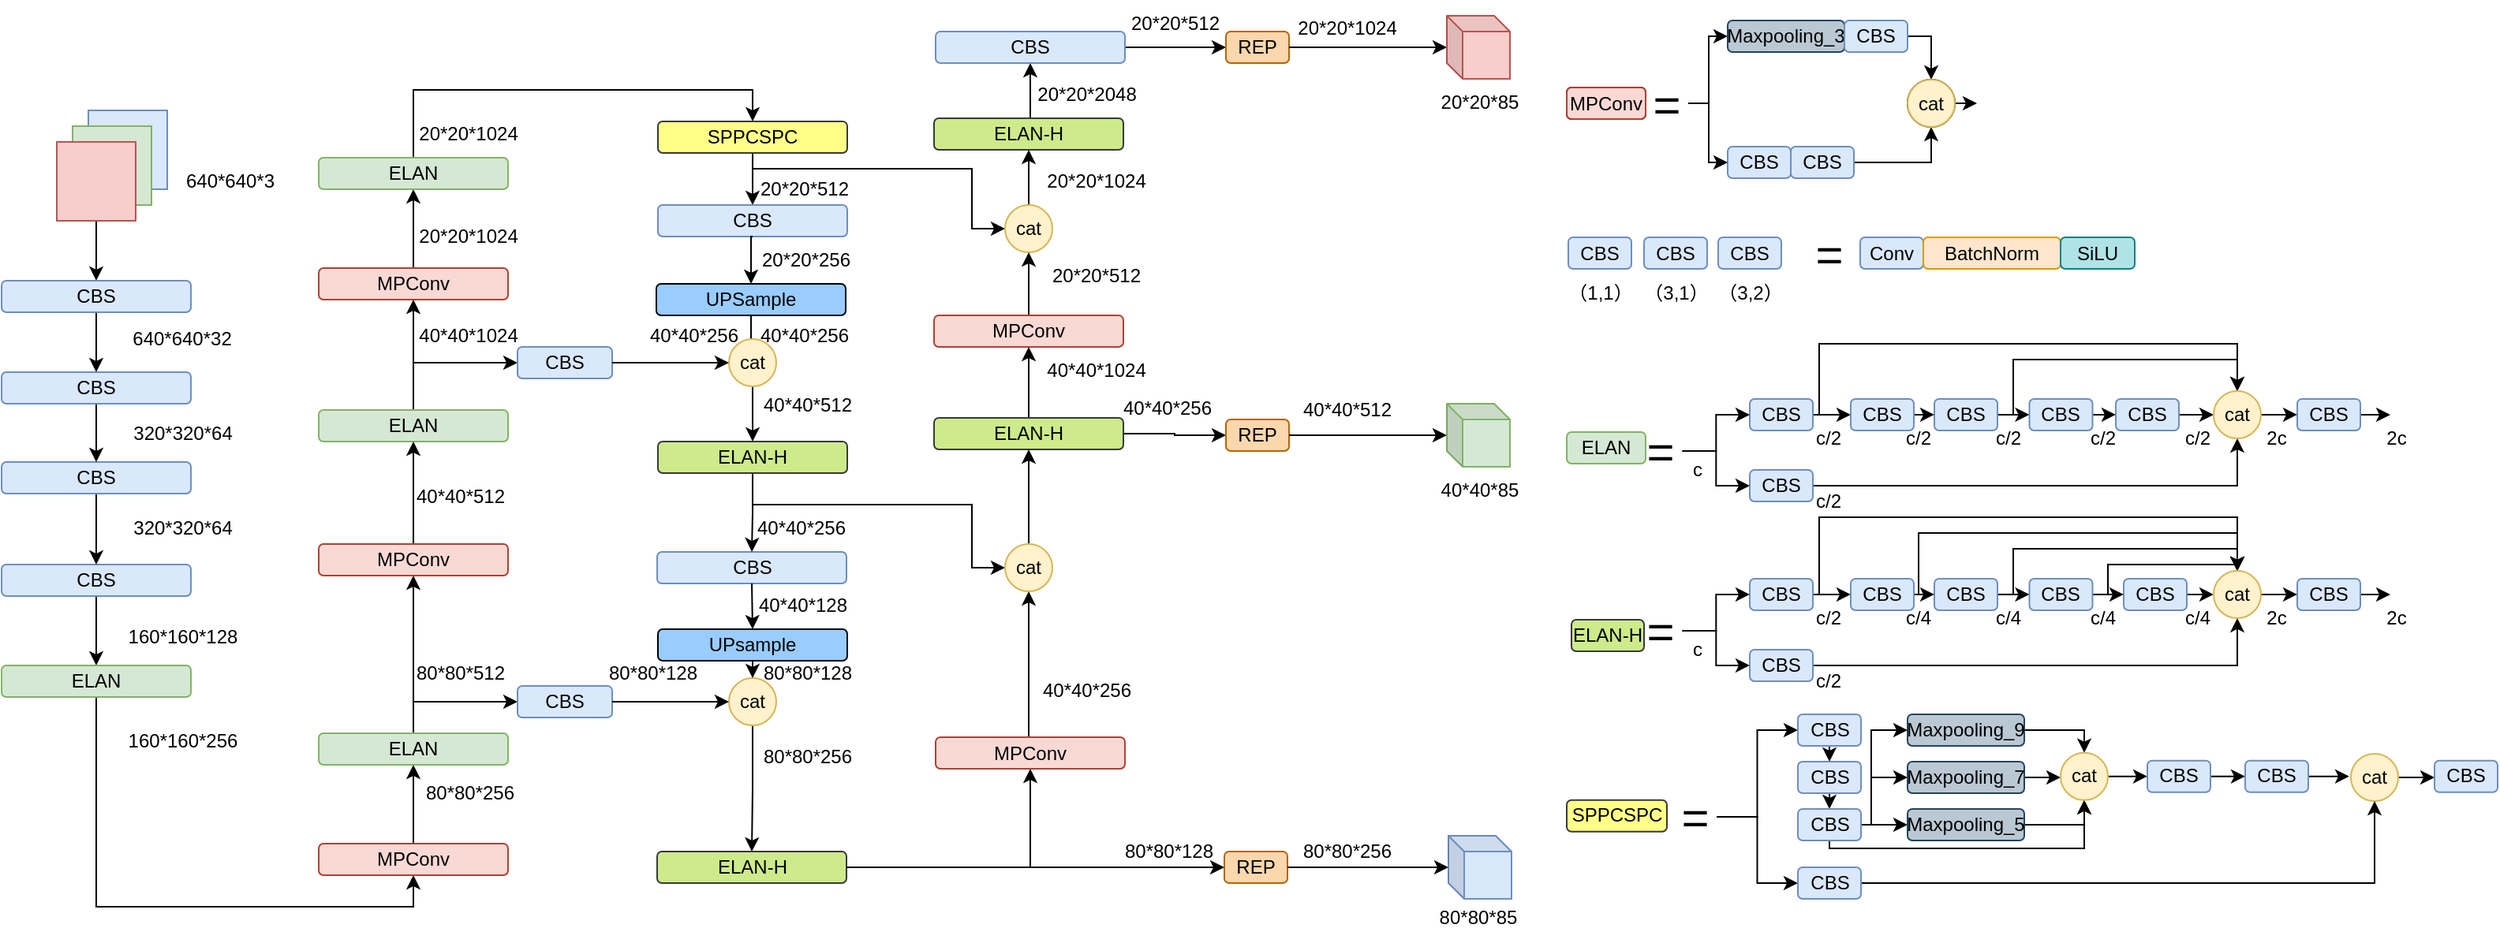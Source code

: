 <mxfile version="23.1.1" type="github">
  <diagram id="i7gGXflLBzXJQ1Onad0F" name="第 1 页">
    <mxGraphModel dx="2546" dy="862" grid="1" gridSize="10" guides="1" tooltips="1" connect="1" arrows="1" fold="1" page="1" pageScale="1" pageWidth="827" pageHeight="1169" math="0" shadow="0">
      <root>
        <mxCell id="0" />
        <mxCell id="1" parent="0" />
        <mxCell id="6hGsSX0xc1QD5v10wT_n-3" value="" style="whiteSpace=wrap;html=1;aspect=fixed;fillColor=#dae8fc;strokeColor=#6c8ebf;" parent="1" vertex="1">
          <mxGeometry x="-110" y="190" width="50" height="50" as="geometry" />
        </mxCell>
        <mxCell id="6hGsSX0xc1QD5v10wT_n-2" value="" style="whiteSpace=wrap;html=1;aspect=fixed;fillColor=#d5e8d4;strokeColor=#82b366;" parent="1" vertex="1">
          <mxGeometry x="-120" y="200" width="50" height="50" as="geometry" />
        </mxCell>
        <mxCell id="jxfBpQLGGbF27Udm01dI-3" style="edgeStyle=orthogonalEdgeStyle;rounded=0;orthogonalLoop=1;jettySize=auto;html=1;exitX=0.5;exitY=1;exitDx=0;exitDy=0;entryX=0.5;entryY=0;entryDx=0;entryDy=0;" parent="1" source="6hGsSX0xc1QD5v10wT_n-1" target="96Z2TRk2g2hctk14bLeR-9" edge="1">
          <mxGeometry relative="1" as="geometry" />
        </mxCell>
        <mxCell id="6hGsSX0xc1QD5v10wT_n-1" value="" style="whiteSpace=wrap;html=1;aspect=fixed;fillColor=#f8cecc;strokeColor=#b85450;" parent="1" vertex="1">
          <mxGeometry x="-130" y="210" width="50" height="50" as="geometry" />
        </mxCell>
        <mxCell id="jxfBpQLGGbF27Udm01dI-7" style="edgeStyle=orthogonalEdgeStyle;rounded=0;orthogonalLoop=1;jettySize=auto;html=1;exitX=0.5;exitY=1;exitDx=0;exitDy=0;" parent="1" source="96Z2TRk2g2hctk14bLeR-2" target="96Z2TRk2g2hctk14bLeR-11" edge="1">
          <mxGeometry relative="1" as="geometry" />
        </mxCell>
        <mxCell id="96Z2TRk2g2hctk14bLeR-2" value="CBS" style="rounded=1;whiteSpace=wrap;html=1;fillColor=#dae8fc;strokeColor=#6c8ebf;" parent="1" vertex="1">
          <mxGeometry x="-165" y="478.03" width="120" height="20" as="geometry" />
        </mxCell>
        <mxCell id="jxfBpQLGGbF27Udm01dI-6" style="edgeStyle=orthogonalEdgeStyle;rounded=0;orthogonalLoop=1;jettySize=auto;html=1;exitX=0.5;exitY=1;exitDx=0;exitDy=0;entryX=0.5;entryY=0;entryDx=0;entryDy=0;" parent="1" source="96Z2TRk2g2hctk14bLeR-5" target="96Z2TRk2g2hctk14bLeR-2" edge="1">
          <mxGeometry relative="1" as="geometry" />
        </mxCell>
        <mxCell id="96Z2TRk2g2hctk14bLeR-5" value="CBS" style="rounded=1;whiteSpace=wrap;html=1;fillColor=#dae8fc;strokeColor=#6c8ebf;" parent="1" vertex="1">
          <mxGeometry x="-165" y="413" width="120" height="20" as="geometry" />
        </mxCell>
        <mxCell id="jxfBpQLGGbF27Udm01dI-5" style="edgeStyle=orthogonalEdgeStyle;rounded=0;orthogonalLoop=1;jettySize=auto;html=1;exitX=0.5;exitY=1;exitDx=0;exitDy=0;entryX=0.5;entryY=0;entryDx=0;entryDy=0;" parent="1" source="96Z2TRk2g2hctk14bLeR-7" target="96Z2TRk2g2hctk14bLeR-5" edge="1">
          <mxGeometry relative="1" as="geometry" />
        </mxCell>
        <mxCell id="96Z2TRk2g2hctk14bLeR-7" value="CBS" style="rounded=1;whiteSpace=wrap;html=1;fillColor=#dae8fc;strokeColor=#6c8ebf;" parent="1" vertex="1">
          <mxGeometry x="-165" y="356" width="120" height="20" as="geometry" />
        </mxCell>
        <mxCell id="jxfBpQLGGbF27Udm01dI-4" style="edgeStyle=orthogonalEdgeStyle;rounded=0;orthogonalLoop=1;jettySize=auto;html=1;exitX=0.5;exitY=1;exitDx=0;exitDy=0;entryX=0.5;entryY=0;entryDx=0;entryDy=0;" parent="1" source="96Z2TRk2g2hctk14bLeR-9" target="96Z2TRk2g2hctk14bLeR-7" edge="1">
          <mxGeometry relative="1" as="geometry" />
        </mxCell>
        <mxCell id="96Z2TRk2g2hctk14bLeR-9" value="CBS" style="rounded=1;whiteSpace=wrap;html=1;fillColor=#dae8fc;strokeColor=#6c8ebf;" parent="1" vertex="1">
          <mxGeometry x="-165" y="298" width="120" height="20" as="geometry" />
        </mxCell>
        <mxCell id="jxfBpQLGGbF27Udm01dI-8" style="edgeStyle=orthogonalEdgeStyle;rounded=0;orthogonalLoop=1;jettySize=auto;html=1;exitX=0.5;exitY=1;exitDx=0;exitDy=0;entryX=0.5;entryY=1;entryDx=0;entryDy=0;" parent="1" source="96Z2TRk2g2hctk14bLeR-11" target="96Z2TRk2g2hctk14bLeR-17" edge="1">
          <mxGeometry relative="1" as="geometry" />
        </mxCell>
        <mxCell id="96Z2TRk2g2hctk14bLeR-11" value="ELAN" style="rounded=1;whiteSpace=wrap;html=1;fillColor=#d5e8d4;strokeColor=#82b366;" parent="1" vertex="1">
          <mxGeometry x="-165" y="542" width="120" height="20" as="geometry" />
        </mxCell>
        <mxCell id="96Z2TRk2g2hctk14bLeR-20" value="" style="edgeStyle=orthogonalEdgeStyle;rounded=0;orthogonalLoop=1;jettySize=auto;html=1;" parent="1" source="96Z2TRk2g2hctk14bLeR-17" target="96Z2TRk2g2hctk14bLeR-19" edge="1">
          <mxGeometry relative="1" as="geometry" />
        </mxCell>
        <mxCell id="96Z2TRk2g2hctk14bLeR-17" value="MPConv" style="rounded=1;whiteSpace=wrap;html=1;fillColor=#fad9d5;strokeColor=#ae4132;" parent="1" vertex="1">
          <mxGeometry x="36" y="655" width="120" height="20" as="geometry" />
        </mxCell>
        <mxCell id="96Z2TRk2g2hctk14bLeR-45" style="edgeStyle=orthogonalEdgeStyle;rounded=0;orthogonalLoop=1;jettySize=auto;html=1;exitX=0.5;exitY=0;exitDx=0;exitDy=0;entryX=0;entryY=0.5;entryDx=0;entryDy=0;" parent="1" source="96Z2TRk2g2hctk14bLeR-19" target="96Z2TRk2g2hctk14bLeR-43" edge="1">
          <mxGeometry relative="1" as="geometry" />
        </mxCell>
        <mxCell id="96Z2TRk2g2hctk14bLeR-284" value="" style="edgeStyle=orthogonalEdgeStyle;rounded=0;orthogonalLoop=1;jettySize=auto;html=1;fontSize=30;" parent="1" source="96Z2TRk2g2hctk14bLeR-19" target="96Z2TRk2g2hctk14bLeR-281" edge="1">
          <mxGeometry relative="1" as="geometry" />
        </mxCell>
        <mxCell id="96Z2TRk2g2hctk14bLeR-19" value="ELAN" style="rounded=1;whiteSpace=wrap;html=1;fillColor=#d5e8d4;strokeColor=#82b366;" parent="1" vertex="1">
          <mxGeometry x="36" y="585" width="120" height="20" as="geometry" />
        </mxCell>
        <mxCell id="96Z2TRk2g2hctk14bLeR-36" style="edgeStyle=orthogonalEdgeStyle;rounded=0;orthogonalLoop=1;jettySize=auto;html=1;exitX=0.5;exitY=0;exitDx=0;exitDy=0;entryX=0;entryY=0.5;entryDx=0;entryDy=0;" parent="1" source="96Z2TRk2g2hctk14bLeR-21" target="96Z2TRk2g2hctk14bLeR-40" edge="1">
          <mxGeometry relative="1" as="geometry">
            <mxPoint x="221" y="410" as="targetPoint" />
          </mxGeometry>
        </mxCell>
        <mxCell id="96Z2TRk2g2hctk14bLeR-41" style="edgeStyle=orthogonalEdgeStyle;rounded=0;orthogonalLoop=1;jettySize=auto;html=1;exitX=0.5;exitY=0;exitDx=0;exitDy=0;entryX=0.5;entryY=1;entryDx=0;entryDy=0;" parent="1" source="96Z2TRk2g2hctk14bLeR-21" target="96Z2TRk2g2hctk14bLeR-23" edge="1">
          <mxGeometry relative="1" as="geometry" />
        </mxCell>
        <mxCell id="96Z2TRk2g2hctk14bLeR-21" value="ELAN" style="rounded=1;whiteSpace=wrap;html=1;fillColor=#d5e8d4;strokeColor=#82b366;" parent="1" vertex="1">
          <mxGeometry x="36" y="380" width="120" height="20" as="geometry" />
        </mxCell>
        <mxCell id="96Z2TRk2g2hctk14bLeR-26" style="edgeStyle=orthogonalEdgeStyle;rounded=0;orthogonalLoop=1;jettySize=auto;html=1;exitX=0.5;exitY=0;exitDx=0;exitDy=0;" parent="1" source="96Z2TRk2g2hctk14bLeR-23" target="96Z2TRk2g2hctk14bLeR-25" edge="1">
          <mxGeometry relative="1" as="geometry" />
        </mxCell>
        <mxCell id="96Z2TRk2g2hctk14bLeR-23" value="MPConv" style="rounded=1;whiteSpace=wrap;html=1;fillColor=#fad9d5;strokeColor=#ae4132;" parent="1" vertex="1">
          <mxGeometry x="36" y="290" width="120" height="20" as="geometry" />
        </mxCell>
        <mxCell id="96Z2TRk2g2hctk14bLeR-29" style="edgeStyle=orthogonalEdgeStyle;rounded=0;orthogonalLoop=1;jettySize=auto;html=1;exitX=0.5;exitY=0;exitDx=0;exitDy=0;entryX=0.5;entryY=0;entryDx=0;entryDy=0;" parent="1" source="96Z2TRk2g2hctk14bLeR-25" target="96Z2TRk2g2hctk14bLeR-28" edge="1">
          <mxGeometry relative="1" as="geometry">
            <mxPoint x="311" y="260" as="targetPoint" />
          </mxGeometry>
        </mxCell>
        <mxCell id="96Z2TRk2g2hctk14bLeR-25" value="ELAN" style="rounded=1;whiteSpace=wrap;html=1;fillColor=#d5e8d4;strokeColor=#82b366;" parent="1" vertex="1">
          <mxGeometry x="36" y="220" width="120" height="20" as="geometry" />
        </mxCell>
        <mxCell id="96Z2TRk2g2hctk14bLeR-31" style="edgeStyle=orthogonalEdgeStyle;rounded=0;orthogonalLoop=1;jettySize=auto;html=1;exitX=0.5;exitY=1;exitDx=0;exitDy=0;" parent="1" source="96Z2TRk2g2hctk14bLeR-28" target="96Z2TRk2g2hctk14bLeR-30" edge="1">
          <mxGeometry relative="1" as="geometry" />
        </mxCell>
        <mxCell id="96Z2TRk2g2hctk14bLeR-73" style="edgeStyle=orthogonalEdgeStyle;rounded=0;orthogonalLoop=1;jettySize=auto;html=1;exitX=0.5;exitY=0;exitDx=0;exitDy=0;startArrow=none;entryX=0;entryY=0.5;entryDx=0;entryDy=0;" parent="1" target="96Z2TRk2g2hctk14bLeR-71" edge="1">
          <mxGeometry relative="1" as="geometry">
            <Array as="points">
              <mxPoint x="311" y="227" />
              <mxPoint x="450" y="227" />
              <mxPoint x="450" y="265" />
            </Array>
            <mxPoint x="311" y="231.48" as="sourcePoint" />
            <mxPoint x="450" y="260" as="targetPoint" />
          </mxGeometry>
        </mxCell>
        <mxCell id="96Z2TRk2g2hctk14bLeR-28" value="SPPCSPC" style="rounded=1;whiteSpace=wrap;html=1;fillColor=#ffff88;strokeColor=#36393d;" parent="1" vertex="1">
          <mxGeometry x="251" y="197" width="120" height="20" as="geometry" />
        </mxCell>
        <mxCell id="96Z2TRk2g2hctk14bLeR-30" value="CBS" style="rounded=1;whiteSpace=wrap;html=1;fillColor=#dae8fc;strokeColor=#6c8ebf;" parent="1" vertex="1">
          <mxGeometry x="251" y="250" width="120" height="20" as="geometry" />
        </mxCell>
        <mxCell id="96Z2TRk2g2hctk14bLeR-38" value="" style="edgeStyle=orthogonalEdgeStyle;rounded=0;orthogonalLoop=1;jettySize=auto;html=1;" parent="1" source="96Z2TRk2g2hctk14bLeR-32" target="96Z2TRk2g2hctk14bLeR-37" edge="1">
          <mxGeometry relative="1" as="geometry" />
        </mxCell>
        <mxCell id="96Z2TRk2g2hctk14bLeR-32" value="UPSample" style="rounded=1;whiteSpace=wrap;html=1;fillColor=#99CCFF;" parent="1" vertex="1">
          <mxGeometry x="250" y="300" width="120" height="20" as="geometry" />
        </mxCell>
        <mxCell id="96Z2TRk2g2hctk14bLeR-50" value="" style="edgeStyle=orthogonalEdgeStyle;rounded=0;orthogonalLoop=1;jettySize=auto;html=1;" parent="1" source="96Z2TRk2g2hctk14bLeR-37" target="96Z2TRk2g2hctk14bLeR-49" edge="1">
          <mxGeometry relative="1" as="geometry" />
        </mxCell>
        <mxCell id="96Z2TRk2g2hctk14bLeR-37" value="cat" style="ellipse;whiteSpace=wrap;html=1;rounded=1;fillColor=#fff2cc;strokeColor=#d6b656;" parent="1" vertex="1">
          <mxGeometry x="296" y="335" width="30" height="30" as="geometry" />
        </mxCell>
        <mxCell id="96Z2TRk2g2hctk14bLeR-40" value="CBS" style="rounded=1;whiteSpace=wrap;html=1;fillColor=#dae8fc;strokeColor=#6c8ebf;" parent="1" vertex="1">
          <mxGeometry x="162" y="340" width="60" height="20" as="geometry" />
        </mxCell>
        <mxCell id="96Z2TRk2g2hctk14bLeR-43" value="CBS" style="rounded=1;whiteSpace=wrap;html=1;fillColor=#dae8fc;strokeColor=#6c8ebf;" parent="1" vertex="1">
          <mxGeometry x="162" y="555" width="60" height="20" as="geometry" />
        </mxCell>
        <mxCell id="96Z2TRk2g2hctk14bLeR-67" value="" style="edgeStyle=orthogonalEdgeStyle;rounded=0;orthogonalLoop=1;jettySize=auto;html=1;" parent="1" source="96Z2TRk2g2hctk14bLeR-48" target="96Z2TRk2g2hctk14bLeR-66" edge="1">
          <mxGeometry relative="1" as="geometry" />
        </mxCell>
        <mxCell id="96Z2TRk2g2hctk14bLeR-48" value="cat" style="ellipse;whiteSpace=wrap;html=1;rounded=1;fillColor=#fff2cc;strokeColor=#d6b656;" parent="1" vertex="1">
          <mxGeometry x="296" y="550" width="30" height="30" as="geometry" />
        </mxCell>
        <mxCell id="96Z2TRk2g2hctk14bLeR-49" value="ELAN-H" style="rounded=1;whiteSpace=wrap;html=1;fillColor=#cdeb8b;strokeColor=#36393d;" parent="1" vertex="1">
          <mxGeometry x="251" y="400" width="120" height="20" as="geometry" />
        </mxCell>
        <mxCell id="96Z2TRk2g2hctk14bLeR-91" value="" style="edgeStyle=orthogonalEdgeStyle;rounded=0;orthogonalLoop=1;jettySize=auto;html=1;exitX=0.5;exitY=1;exitDx=0;exitDy=0;entryX=0;entryY=0.5;entryDx=0;entryDy=0;" parent="1" source="96Z2TRk2g2hctk14bLeR-49" target="96Z2TRk2g2hctk14bLeR-89" edge="1">
          <mxGeometry relative="1" as="geometry">
            <Array as="points">
              <mxPoint x="311" y="440" />
              <mxPoint x="450" y="440" />
              <mxPoint x="450" y="480" />
            </Array>
          </mxGeometry>
        </mxCell>
        <mxCell id="96Z2TRk2g2hctk14bLeR-54" value="CBS" style="rounded=1;whiteSpace=wrap;html=1;fillColor=#dae8fc;strokeColor=#6c8ebf;" parent="1" vertex="1">
          <mxGeometry x="250.5" y="470" width="120" height="20" as="geometry" />
        </mxCell>
        <mxCell id="96Z2TRk2g2hctk14bLeR-56" style="edgeStyle=orthogonalEdgeStyle;rounded=0;orthogonalLoop=1;jettySize=auto;html=1;exitX=0.5;exitY=1;exitDx=0;exitDy=0;entryX=0.5;entryY=0;entryDx=0;entryDy=0;" parent="1" source="96Z2TRk2g2hctk14bLeR-49" target="96Z2TRk2g2hctk14bLeR-54" edge="1">
          <mxGeometry relative="1" as="geometry">
            <mxPoint x="311" y="445" as="sourcePoint" />
          </mxGeometry>
        </mxCell>
        <mxCell id="a6rZ2WNsQKCH5PQ9cZ_o-20" style="edgeStyle=orthogonalEdgeStyle;rounded=0;orthogonalLoop=1;jettySize=auto;html=1;exitX=0.5;exitY=1;exitDx=0;exitDy=0;entryX=0.5;entryY=0;entryDx=0;entryDy=0;fontFamily=Tahoma;fontSize=6;" parent="1" source="96Z2TRk2g2hctk14bLeR-60" target="96Z2TRk2g2hctk14bLeR-48" edge="1">
          <mxGeometry relative="1" as="geometry" />
        </mxCell>
        <mxCell id="96Z2TRk2g2hctk14bLeR-60" value="UPsample" style="rounded=1;whiteSpace=wrap;html=1;fillColor=#99CCFF;" parent="1" vertex="1">
          <mxGeometry x="251" y="519" width="120" height="20" as="geometry" />
        </mxCell>
        <mxCell id="96Z2TRk2g2hctk14bLeR-66" value="ELAN-H" style="whiteSpace=wrap;html=1;rounded=1;fillColor=#cdeb8b;strokeColor=#36393d;" parent="1" vertex="1">
          <mxGeometry x="250.5" y="660" width="120" height="20" as="geometry" />
        </mxCell>
        <mxCell id="96Z2TRk2g2hctk14bLeR-93" style="edgeStyle=orthogonalEdgeStyle;rounded=0;orthogonalLoop=1;jettySize=auto;html=1;entryX=0.5;entryY=1;entryDx=0;entryDy=0;exitX=1;exitY=0.5;exitDx=0;exitDy=0;" parent="1" source="96Z2TRk2g2hctk14bLeR-66" target="96Z2TRk2g2hctk14bLeR-83" edge="1">
          <mxGeometry relative="1" as="geometry">
            <mxPoint x="410" y="690" as="sourcePoint" />
          </mxGeometry>
        </mxCell>
        <mxCell id="96Z2TRk2g2hctk14bLeR-105" style="edgeStyle=orthogonalEdgeStyle;rounded=0;orthogonalLoop=1;jettySize=auto;html=1;entryX=0;entryY=0.5;entryDx=0;entryDy=0;exitX=1;exitY=0.5;exitDx=0;exitDy=0;" parent="1" source="96Z2TRk2g2hctk14bLeR-66" target="96Z2TRk2g2hctk14bLeR-101" edge="1">
          <mxGeometry relative="1" as="geometry">
            <mxPoint x="400" y="650" as="sourcePoint" />
          </mxGeometry>
        </mxCell>
        <mxCell id="96Z2TRk2g2hctk14bLeR-96" style="edgeStyle=orthogonalEdgeStyle;rounded=0;orthogonalLoop=1;jettySize=auto;html=1;exitX=0.5;exitY=0;exitDx=0;exitDy=0;entryX=0.5;entryY=1;entryDx=0;entryDy=0;" parent="1" source="96Z2TRk2g2hctk14bLeR-71" target="96Z2TRk2g2hctk14bLeR-94" edge="1">
          <mxGeometry relative="1" as="geometry" />
        </mxCell>
        <mxCell id="96Z2TRk2g2hctk14bLeR-71" value="cat" style="ellipse;whiteSpace=wrap;html=1;rounded=1;fillColor=#fff2cc;strokeColor=#d6b656;" parent="1" vertex="1">
          <mxGeometry x="471" y="250" width="30" height="30" as="geometry" />
        </mxCell>
        <mxCell id="96Z2TRk2g2hctk14bLeR-84" value="" style="edgeStyle=orthogonalEdgeStyle;rounded=0;orthogonalLoop=1;jettySize=auto;html=1;entryX=0.5;entryY=1;entryDx=0;entryDy=0;" parent="1" source="96Z2TRk2g2hctk14bLeR-81" target="96Z2TRk2g2hctk14bLeR-71" edge="1">
          <mxGeometry relative="1" as="geometry">
            <mxPoint x="486" y="320" as="targetPoint" />
          </mxGeometry>
        </mxCell>
        <mxCell id="96Z2TRk2g2hctk14bLeR-81" value="MPConv" style="whiteSpace=wrap;html=1;rounded=1;fillColor=#fad9d5;strokeColor=#ae4132;" parent="1" vertex="1">
          <mxGeometry x="426" y="320" width="120" height="20" as="geometry" />
        </mxCell>
        <mxCell id="96Z2TRk2g2hctk14bLeR-88" value="" style="edgeStyle=orthogonalEdgeStyle;rounded=0;orthogonalLoop=1;jettySize=auto;html=1;" parent="1" source="96Z2TRk2g2hctk14bLeR-82" target="96Z2TRk2g2hctk14bLeR-81" edge="1">
          <mxGeometry relative="1" as="geometry" />
        </mxCell>
        <mxCell id="slHn6gZgomVeKo_xS-rV-91" style="edgeStyle=orthogonalEdgeStyle;rounded=0;orthogonalLoop=1;jettySize=auto;html=1;exitX=1;exitY=0.5;exitDx=0;exitDy=0;entryX=0;entryY=0.5;entryDx=0;entryDy=0;" edge="1" parent="1" source="96Z2TRk2g2hctk14bLeR-82" target="96Z2TRk2g2hctk14bLeR-100">
          <mxGeometry relative="1" as="geometry" />
        </mxCell>
        <mxCell id="96Z2TRk2g2hctk14bLeR-82" value="ELAN-H" style="whiteSpace=wrap;html=1;rounded=1;fillColor=#cdeb8b;strokeColor=#36393d;" parent="1" vertex="1">
          <mxGeometry x="426" y="385" width="120" height="20" as="geometry" />
        </mxCell>
        <mxCell id="96Z2TRk2g2hctk14bLeR-92" style="edgeStyle=orthogonalEdgeStyle;rounded=0;orthogonalLoop=1;jettySize=auto;html=1;exitX=0.5;exitY=0;exitDx=0;exitDy=0;entryX=0.5;entryY=1;entryDx=0;entryDy=0;" parent="1" source="96Z2TRk2g2hctk14bLeR-83" target="96Z2TRk2g2hctk14bLeR-89" edge="1">
          <mxGeometry relative="1" as="geometry">
            <mxPoint x="470" y="510" as="targetPoint" />
            <Array as="points">
              <mxPoint x="486" y="510" />
              <mxPoint x="486" y="510" />
            </Array>
          </mxGeometry>
        </mxCell>
        <mxCell id="96Z2TRk2g2hctk14bLeR-83" value="MPConv" style="whiteSpace=wrap;html=1;rounded=1;fillColor=#fad9d5;strokeColor=#ae4132;" parent="1" vertex="1">
          <mxGeometry x="427" y="587.5" width="120" height="20" as="geometry" />
        </mxCell>
        <mxCell id="96Z2TRk2g2hctk14bLeR-90" value="" style="edgeStyle=orthogonalEdgeStyle;rounded=0;orthogonalLoop=1;jettySize=auto;html=1;" parent="1" source="96Z2TRk2g2hctk14bLeR-89" target="96Z2TRk2g2hctk14bLeR-82" edge="1">
          <mxGeometry relative="1" as="geometry" />
        </mxCell>
        <mxCell id="96Z2TRk2g2hctk14bLeR-89" value="cat" style="ellipse;whiteSpace=wrap;html=1;rounded=1;fillColor=#fff2cc;strokeColor=#d6b656;" parent="1" vertex="1">
          <mxGeometry x="471" y="465" width="30" height="30" as="geometry" />
        </mxCell>
        <mxCell id="96Z2TRk2g2hctk14bLeR-97" style="edgeStyle=orthogonalEdgeStyle;rounded=0;orthogonalLoop=1;jettySize=auto;html=1;exitX=0.5;exitY=0;exitDx=0;exitDy=0;entryX=0.5;entryY=1;entryDx=0;entryDy=0;" parent="1" source="96Z2TRk2g2hctk14bLeR-94" target="96Z2TRk2g2hctk14bLeR-95" edge="1">
          <mxGeometry relative="1" as="geometry">
            <mxPoint x="486" y="175" as="sourcePoint" />
          </mxGeometry>
        </mxCell>
        <mxCell id="96Z2TRk2g2hctk14bLeR-94" value="ELAN-H" style="rounded=1;whiteSpace=wrap;html=1;fillColor=#cdeb8b;strokeColor=#36393d;" parent="1" vertex="1">
          <mxGeometry x="426" y="195" width="120" height="20" as="geometry" />
        </mxCell>
        <mxCell id="96Z2TRk2g2hctk14bLeR-99" style="edgeStyle=orthogonalEdgeStyle;rounded=0;orthogonalLoop=1;jettySize=auto;html=1;exitX=1;exitY=0.5;exitDx=0;exitDy=0;entryX=0;entryY=0.5;entryDx=0;entryDy=0;" parent="1" source="96Z2TRk2g2hctk14bLeR-95" target="96Z2TRk2g2hctk14bLeR-98" edge="1">
          <mxGeometry relative="1" as="geometry" />
        </mxCell>
        <mxCell id="96Z2TRk2g2hctk14bLeR-95" value="CBS" style="rounded=1;whiteSpace=wrap;html=1;fillColor=#dae8fc;strokeColor=#6c8ebf;" parent="1" vertex="1">
          <mxGeometry x="427" y="140" width="120" height="20" as="geometry" />
        </mxCell>
        <mxCell id="96Z2TRk2g2hctk14bLeR-98" value="REP" style="rounded=1;whiteSpace=wrap;html=1;fillColor=#fad7ac;strokeColor=#b46504;" parent="1" vertex="1">
          <mxGeometry x="611" y="140" width="40" height="20" as="geometry" />
        </mxCell>
        <mxCell id="96Z2TRk2g2hctk14bLeR-100" value="REP" style="rounded=1;whiteSpace=wrap;html=1;fillColor=#fad7ac;strokeColor=#b46504;" parent="1" vertex="1">
          <mxGeometry x="611" y="386" width="40" height="20" as="geometry" />
        </mxCell>
        <mxCell id="96Z2TRk2g2hctk14bLeR-101" value="REP" style="rounded=1;whiteSpace=wrap;html=1;fillColor=#fad7ac;strokeColor=#b46504;" parent="1" vertex="1">
          <mxGeometry x="610" y="660" width="40" height="20" as="geometry" />
        </mxCell>
        <mxCell id="96Z2TRk2g2hctk14bLeR-141" value="" style="edgeStyle=orthogonalEdgeStyle;rounded=0;orthogonalLoop=1;jettySize=auto;html=1;exitX=1;exitY=0.5;exitDx=0;exitDy=0;" parent="1" source="96Z2TRk2g2hctk14bLeR-98" target="96Z2TRk2g2hctk14bLeR-117" edge="1">
          <mxGeometry relative="1" as="geometry">
            <mxPoint x="721" y="150.0" as="sourcePoint" />
          </mxGeometry>
        </mxCell>
        <mxCell id="96Z2TRk2g2hctk14bLeR-119" value="" style="edgeStyle=orthogonalEdgeStyle;rounded=0;orthogonalLoop=1;jettySize=auto;html=1;exitX=1;exitY=0.5;exitDx=0;exitDy=0;" parent="1" source="96Z2TRk2g2hctk14bLeR-100" target="96Z2TRk2g2hctk14bLeR-118" edge="1">
          <mxGeometry relative="1" as="geometry">
            <mxPoint x="721" y="396" as="sourcePoint" />
          </mxGeometry>
        </mxCell>
        <mxCell id="96Z2TRk2g2hctk14bLeR-121" value="" style="edgeStyle=orthogonalEdgeStyle;rounded=0;orthogonalLoop=1;jettySize=auto;html=1;exitX=1;exitY=0.5;exitDx=0;exitDy=0;" parent="1" source="96Z2TRk2g2hctk14bLeR-101" target="96Z2TRk2g2hctk14bLeR-120" edge="1">
          <mxGeometry relative="1" as="geometry">
            <mxPoint x="721" y="670" as="sourcePoint" />
          </mxGeometry>
        </mxCell>
        <mxCell id="96Z2TRk2g2hctk14bLeR-117" value="" style="shape=cube;whiteSpace=wrap;html=1;boundedLbl=1;backgroundOutline=1;darkOpacity=0.05;darkOpacity2=0.1;size=10;fontStyle=1;fillColor=#f8cecc;strokeColor=#b85450;" parent="1" vertex="1">
          <mxGeometry x="751" y="130" width="40" height="40" as="geometry" />
        </mxCell>
        <mxCell id="96Z2TRk2g2hctk14bLeR-118" value="" style="shape=cube;whiteSpace=wrap;html=1;boundedLbl=1;backgroundOutline=1;darkOpacity=0.05;darkOpacity2=0.1;size=10;fillColor=#d5e8d4;strokeColor=#82b366;" parent="1" vertex="1">
          <mxGeometry x="751" y="376" width="40" height="40" as="geometry" />
        </mxCell>
        <mxCell id="96Z2TRk2g2hctk14bLeR-120" value="" style="shape=cube;whiteSpace=wrap;html=1;boundedLbl=1;backgroundOutline=1;darkOpacity=0.05;darkOpacity2=0.1;size=10;fillColor=#dae8fc;strokeColor=#6c8ebf;" parent="1" vertex="1">
          <mxGeometry x="752" y="650" width="40" height="40" as="geometry" />
        </mxCell>
        <mxCell id="96Z2TRk2g2hctk14bLeR-131" value="CBS" style="rounded=1;whiteSpace=wrap;html=1;fillColor=#dae8fc;strokeColor=#6c8ebf;" parent="1" vertex="1">
          <mxGeometry x="828" y="270.5" width="40" height="20" as="geometry" />
        </mxCell>
        <mxCell id="96Z2TRk2g2hctk14bLeR-132" value="CBS" style="rounded=1;whiteSpace=wrap;html=1;fillColor=#dae8fc;strokeColor=#6c8ebf;" parent="1" vertex="1">
          <mxGeometry x="876" y="270.5" width="40" height="20" as="geometry" />
        </mxCell>
        <mxCell id="96Z2TRk2g2hctk14bLeR-133" value="CBS" style="rounded=1;whiteSpace=wrap;html=1;fillColor=#dae8fc;strokeColor=#6c8ebf;" parent="1" vertex="1">
          <mxGeometry x="923" y="270.5" width="40" height="20" as="geometry" />
        </mxCell>
        <mxCell id="96Z2TRk2g2hctk14bLeR-136" value="Conv" style="rounded=1;whiteSpace=wrap;html=1;fillColor=#dae8fc;strokeColor=#6c8ebf;" parent="1" vertex="1">
          <mxGeometry x="1013" y="270.5" width="40" height="20" as="geometry" />
        </mxCell>
        <mxCell id="96Z2TRk2g2hctk14bLeR-137" value="BatchNorm" style="rounded=1;whiteSpace=wrap;html=1;fillColor=#ffe6cc;strokeColor=#d79b00;" parent="1" vertex="1">
          <mxGeometry x="1053" y="270.5" width="87" height="20" as="geometry" />
        </mxCell>
        <mxCell id="96Z2TRk2g2hctk14bLeR-138" value="SiLU" style="rounded=1;whiteSpace=wrap;html=1;fillColor=#b0e3e6;strokeColor=#0e8088;" parent="1" vertex="1">
          <mxGeometry x="1140" y="270.5" width="47" height="20" as="geometry" />
        </mxCell>
        <mxCell id="96Z2TRk2g2hctk14bLeR-142" value="ELAN" style="rounded=1;whiteSpace=wrap;html=1;fillColor=#d5e8d4;strokeColor=#82b366;" parent="1" vertex="1">
          <mxGeometry x="827" y="394" width="50" height="20" as="geometry" />
        </mxCell>
        <mxCell id="slHn6gZgomVeKo_xS-rV-7" style="edgeStyle=orthogonalEdgeStyle;rounded=0;orthogonalLoop=1;jettySize=auto;html=1;exitX=1;exitY=0.5;exitDx=0;exitDy=0;entryX=0;entryY=0.5;entryDx=0;entryDy=0;" edge="1" parent="1" source="96Z2TRk2g2hctk14bLeR-143" target="96Z2TRk2g2hctk14bLeR-150">
          <mxGeometry relative="1" as="geometry" />
        </mxCell>
        <mxCell id="slHn6gZgomVeKo_xS-rV-15" style="edgeStyle=orthogonalEdgeStyle;rounded=0;orthogonalLoop=1;jettySize=auto;html=1;exitX=1;exitY=0.5;exitDx=0;exitDy=0;entryX=0.5;entryY=0;entryDx=0;entryDy=0;" edge="1" parent="1" source="96Z2TRk2g2hctk14bLeR-143" target="KWhuUIyhuwhSW9V_fMmg-5">
          <mxGeometry relative="1" as="geometry">
            <mxPoint x="1270" y="358" as="targetPoint" />
            <Array as="points">
              <mxPoint x="987" y="383" />
              <mxPoint x="987" y="338" />
              <mxPoint x="1252" y="338" />
            </Array>
          </mxGeometry>
        </mxCell>
        <mxCell id="96Z2TRk2g2hctk14bLeR-143" value="CBS" style="rounded=1;whiteSpace=wrap;html=1;fillColor=#dae8fc;strokeColor=#6c8ebf;" parent="1" vertex="1">
          <mxGeometry x="943" y="373" width="40" height="20" as="geometry" />
        </mxCell>
        <mxCell id="slHn6gZgomVeKo_xS-rV-16" style="edgeStyle=orthogonalEdgeStyle;rounded=0;orthogonalLoop=1;jettySize=auto;html=1;exitX=1;exitY=0.5;exitDx=0;exitDy=0;" edge="1" parent="1" source="96Z2TRk2g2hctk14bLeR-145">
          <mxGeometry relative="1" as="geometry">
            <mxPoint x="1349" y="383.024" as="targetPoint" />
          </mxGeometry>
        </mxCell>
        <mxCell id="96Z2TRk2g2hctk14bLeR-145" value="CBS" style="rounded=1;whiteSpace=wrap;html=1;fillColor=#dae8fc;strokeColor=#6c8ebf;" parent="1" vertex="1">
          <mxGeometry x="1290" y="372.99" width="40" height="20" as="geometry" />
        </mxCell>
        <mxCell id="slHn6gZgomVeKo_xS-rV-13" style="edgeStyle=orthogonalEdgeStyle;rounded=0;orthogonalLoop=1;jettySize=auto;html=1;exitX=1;exitY=0.5;exitDx=0;exitDy=0;entryX=0.5;entryY=1;entryDx=0;entryDy=0;" edge="1" parent="1" source="96Z2TRk2g2hctk14bLeR-146" target="KWhuUIyhuwhSW9V_fMmg-5">
          <mxGeometry relative="1" as="geometry" />
        </mxCell>
        <mxCell id="96Z2TRk2g2hctk14bLeR-146" value="CBS" style="rounded=1;whiteSpace=wrap;html=1;fillColor=#dae8fc;strokeColor=#6c8ebf;" parent="1" vertex="1">
          <mxGeometry x="943" y="418" width="40" height="20" as="geometry" />
        </mxCell>
        <mxCell id="96Z2TRk2g2hctk14bLeR-157" style="edgeStyle=orthogonalEdgeStyle;rounded=0;orthogonalLoop=1;jettySize=auto;html=1;exitX=1;exitY=0.5;exitDx=0;exitDy=0;entryX=0;entryY=0.5;entryDx=0;entryDy=0;" parent="1" source="96Z2TRk2g2hctk14bLeR-147" target="KWhuUIyhuwhSW9V_fMmg-5" edge="1">
          <mxGeometry relative="1" as="geometry">
            <mxPoint x="1190.0" y="383.02" as="targetPoint" />
          </mxGeometry>
        </mxCell>
        <mxCell id="96Z2TRk2g2hctk14bLeR-147" value="CBS" style="rounded=1;whiteSpace=wrap;html=1;fillColor=#dae8fc;strokeColor=#6c8ebf;" parent="1" vertex="1">
          <mxGeometry x="1175" y="372.99" width="40" height="20" as="geometry" />
        </mxCell>
        <mxCell id="slHn6gZgomVeKo_xS-rV-10" style="edgeStyle=orthogonalEdgeStyle;rounded=0;orthogonalLoop=1;jettySize=auto;html=1;exitX=1;exitY=0.5;exitDx=0;exitDy=0;entryX=0;entryY=0.5;entryDx=0;entryDy=0;" edge="1" parent="1" source="96Z2TRk2g2hctk14bLeR-148" target="96Z2TRk2g2hctk14bLeR-147">
          <mxGeometry relative="1" as="geometry" />
        </mxCell>
        <mxCell id="96Z2TRk2g2hctk14bLeR-148" value="CBS" style="rounded=1;whiteSpace=wrap;html=1;fillColor=#dae8fc;strokeColor=#6c8ebf;" parent="1" vertex="1">
          <mxGeometry x="1120.25" y="372.99" width="40" height="20" as="geometry" />
        </mxCell>
        <mxCell id="slHn6gZgomVeKo_xS-rV-9" style="edgeStyle=orthogonalEdgeStyle;rounded=0;orthogonalLoop=1;jettySize=auto;html=1;exitX=1;exitY=0.5;exitDx=0;exitDy=0;entryX=0;entryY=0.5;entryDx=0;entryDy=0;" edge="1" parent="1" source="96Z2TRk2g2hctk14bLeR-149" target="96Z2TRk2g2hctk14bLeR-148">
          <mxGeometry relative="1" as="geometry">
            <mxPoint x="1110" y="383.02" as="sourcePoint" />
          </mxGeometry>
        </mxCell>
        <mxCell id="slHn6gZgomVeKo_xS-rV-18" style="edgeStyle=orthogonalEdgeStyle;rounded=0;orthogonalLoop=1;jettySize=auto;html=1;exitX=1;exitY=0.5;exitDx=0;exitDy=0;entryX=0.5;entryY=0;entryDx=0;entryDy=0;" edge="1" parent="1" source="96Z2TRk2g2hctk14bLeR-149" target="KWhuUIyhuwhSW9V_fMmg-5">
          <mxGeometry relative="1" as="geometry">
            <Array as="points">
              <mxPoint x="1110" y="383" />
              <mxPoint x="1110" y="348" />
              <mxPoint x="1252" y="348" />
            </Array>
          </mxGeometry>
        </mxCell>
        <mxCell id="96Z2TRk2g2hctk14bLeR-149" value="CBS" style="rounded=1;whiteSpace=wrap;html=1;fillColor=#dae8fc;strokeColor=#6c8ebf;" parent="1" vertex="1">
          <mxGeometry x="1060" y="372.99" width="40" height="20" as="geometry" />
        </mxCell>
        <mxCell id="slHn6gZgomVeKo_xS-rV-8" style="edgeStyle=orthogonalEdgeStyle;rounded=0;orthogonalLoop=1;jettySize=auto;html=1;exitX=1;exitY=0.5;exitDx=0;exitDy=0;entryX=0;entryY=0.5;entryDx=0;entryDy=0;" edge="1" parent="1" source="96Z2TRk2g2hctk14bLeR-150" target="96Z2TRk2g2hctk14bLeR-149">
          <mxGeometry relative="1" as="geometry" />
        </mxCell>
        <mxCell id="96Z2TRk2g2hctk14bLeR-150" value="CBS" style="rounded=1;whiteSpace=wrap;html=1;fillColor=#dae8fc;strokeColor=#6c8ebf;" parent="1" vertex="1">
          <mxGeometry x="1007" y="373" width="40" height="20" as="geometry" />
        </mxCell>
        <mxCell id="96Z2TRk2g2hctk14bLeR-158" style="edgeStyle=orthogonalEdgeStyle;rounded=0;orthogonalLoop=1;jettySize=auto;html=1;exitX=1;exitY=0.5;exitDx=0;exitDy=0;entryX=0;entryY=0.5;entryDx=0;entryDy=0;" parent="1" source="KWhuUIyhuwhSW9V_fMmg-5" target="96Z2TRk2g2hctk14bLeR-145" edge="1">
          <mxGeometry relative="1" as="geometry">
            <mxPoint x="1220.0" y="383.02" as="sourcePoint" />
          </mxGeometry>
        </mxCell>
        <mxCell id="96Z2TRk2g2hctk14bLeR-197" value="MPConv" style="rounded=1;whiteSpace=wrap;html=1;" parent="1" vertex="1">
          <mxGeometry x="827" y="175.5" width="50" height="20" as="geometry" />
        </mxCell>
        <mxCell id="96Z2TRk2g2hctk14bLeR-198" value="CBS" style="rounded=1;whiteSpace=wrap;html=1;fillColor=#dae8fc;strokeColor=#6c8ebf;" parent="1" vertex="1">
          <mxGeometry x="929" y="213" width="40" height="20" as="geometry" />
        </mxCell>
        <mxCell id="96Z2TRk2g2hctk14bLeR-200" value="Maxpooling_3" style="rounded=1;whiteSpace=wrap;html=1;fillColor=#bac8d3;strokeColor=#23445d;" parent="1" vertex="1">
          <mxGeometry x="929" y="133" width="74" height="20" as="geometry" />
        </mxCell>
        <mxCell id="96Z2TRk2g2hctk14bLeR-222" style="edgeStyle=orthogonalEdgeStyle;rounded=0;orthogonalLoop=1;jettySize=auto;html=1;exitX=1;exitY=0.5;exitDx=0;exitDy=0;entryX=0.5;entryY=1;entryDx=0;entryDy=0;" parent="1" source="96Z2TRk2g2hctk14bLeR-207" target="96Z2TRk2g2hctk14bLeR-218" edge="1">
          <mxGeometry relative="1" as="geometry" />
        </mxCell>
        <mxCell id="96Z2TRk2g2hctk14bLeR-207" value="CBS" style="rounded=1;whiteSpace=wrap;html=1;fillColor=#dae8fc;strokeColor=#6c8ebf;" parent="1" vertex="1">
          <mxGeometry x="969" y="213" width="40" height="20" as="geometry" />
        </mxCell>
        <mxCell id="96Z2TRk2g2hctk14bLeR-219" style="edgeStyle=orthogonalEdgeStyle;rounded=0;orthogonalLoop=1;jettySize=auto;html=1;exitX=1;exitY=0.5;exitDx=0;exitDy=0;entryX=0.5;entryY=0;entryDx=0;entryDy=0;" parent="1" source="96Z2TRk2g2hctk14bLeR-202" target="96Z2TRk2g2hctk14bLeR-218" edge="1">
          <mxGeometry relative="1" as="geometry" />
        </mxCell>
        <mxCell id="96Z2TRk2g2hctk14bLeR-202" value="CBS" style="rounded=1;whiteSpace=wrap;html=1;fillColor=#dae8fc;strokeColor=#6c8ebf;" parent="1" vertex="1">
          <mxGeometry x="1003" y="133" width="40" height="20" as="geometry" />
        </mxCell>
        <mxCell id="96Z2TRk2g2hctk14bLeR-218" value="cat" style="ellipse;whiteSpace=wrap;html=1;rounded=1;" parent="1" vertex="1">
          <mxGeometry x="1043" y="170.5" width="30" height="30" as="geometry" />
        </mxCell>
        <mxCell id="96Z2TRk2g2hctk14bLeR-230" value="SPPCSPC" style="rounded=1;whiteSpace=wrap;html=1;fillColor=#ffff88;strokeColor=#36393d;" parent="1" vertex="1">
          <mxGeometry x="827" y="627.36" width="63.5" height="20" as="geometry" />
        </mxCell>
        <mxCell id="96Z2TRk2g2hctk14bLeR-280" value="=" style="text;html=1;strokeColor=none;fillColor=none;align=center;verticalAlign=middle;whiteSpace=wrap;rounded=0;strokeWidth=1;fontSize=30;" parent="1" vertex="1">
          <mxGeometry x="980" y="265.5" width="27" height="30" as="geometry" />
        </mxCell>
        <mxCell id="96Z2TRk2g2hctk14bLeR-285" value="" style="edgeStyle=orthogonalEdgeStyle;rounded=0;orthogonalLoop=1;jettySize=auto;html=1;fontSize=30;" parent="1" source="96Z2TRk2g2hctk14bLeR-281" target="96Z2TRk2g2hctk14bLeR-21" edge="1">
          <mxGeometry relative="1" as="geometry" />
        </mxCell>
        <mxCell id="96Z2TRk2g2hctk14bLeR-281" value="MPConv" style="rounded=1;whiteSpace=wrap;html=1;fillColor=#fad9d5;strokeColor=#ae4132;" parent="1" vertex="1">
          <mxGeometry x="36" y="465" width="120" height="20" as="geometry" />
        </mxCell>
        <mxCell id="96Z2TRk2g2hctk14bLeR-288" style="edgeStyle=orthogonalEdgeStyle;rounded=0;orthogonalLoop=1;jettySize=auto;html=1;exitX=1;exitY=0.5;exitDx=0;exitDy=0;fontSize=30;entryX=0;entryY=0.5;entryDx=0;entryDy=0;" parent="1" source="96Z2TRk2g2hctk14bLeR-286" target="96Z2TRk2g2hctk14bLeR-143" edge="1">
          <mxGeometry relative="1" as="geometry">
            <mxPoint x="927" y="406" as="targetPoint" />
          </mxGeometry>
        </mxCell>
        <mxCell id="slHn6gZgomVeKo_xS-rV-12" style="edgeStyle=orthogonalEdgeStyle;rounded=0;orthogonalLoop=1;jettySize=auto;html=1;exitX=1;exitY=0.5;exitDx=0;exitDy=0;entryX=0;entryY=0.5;entryDx=0;entryDy=0;" edge="1" parent="1" source="96Z2TRk2g2hctk14bLeR-286" target="96Z2TRk2g2hctk14bLeR-146">
          <mxGeometry relative="1" as="geometry" />
        </mxCell>
        <mxCell id="96Z2TRk2g2hctk14bLeR-286" value="=" style="text;html=1;strokeColor=none;fillColor=none;align=center;verticalAlign=middle;whiteSpace=wrap;rounded=0;strokeWidth=1;fontSize=30;" parent="1" vertex="1">
          <mxGeometry x="873.25" y="391" width="27" height="30" as="geometry" />
        </mxCell>
        <mxCell id="slHn6gZgomVeKo_xS-rV-75" style="edgeStyle=orthogonalEdgeStyle;rounded=0;orthogonalLoop=1;jettySize=auto;html=1;exitX=1;exitY=0.5;exitDx=0;exitDy=0;entryX=0;entryY=0.5;entryDx=0;entryDy=0;" edge="1" parent="1" source="96Z2TRk2g2hctk14bLeR-293" target="slHn6gZgomVeKo_xS-rV-65">
          <mxGeometry relative="1" as="geometry" />
        </mxCell>
        <mxCell id="slHn6gZgomVeKo_xS-rV-76" style="edgeStyle=orthogonalEdgeStyle;rounded=0;orthogonalLoop=1;jettySize=auto;html=1;exitX=1;exitY=0.5;exitDx=0;exitDy=0;entryX=0;entryY=0.5;entryDx=0;entryDy=0;" edge="1" parent="1" source="96Z2TRk2g2hctk14bLeR-293" target="slHn6gZgomVeKo_xS-rV-68">
          <mxGeometry relative="1" as="geometry" />
        </mxCell>
        <mxCell id="96Z2TRk2g2hctk14bLeR-293" value="=" style="text;html=1;strokeColor=none;fillColor=none;align=center;verticalAlign=middle;whiteSpace=wrap;rounded=0;strokeWidth=1;fontSize=30;" parent="1" vertex="1">
          <mxGeometry x="895" y="623.0" width="27" height="30" as="geometry" />
        </mxCell>
        <mxCell id="96Z2TRk2g2hctk14bLeR-298" style="edgeStyle=orthogonalEdgeStyle;rounded=0;orthogonalLoop=1;jettySize=auto;html=1;exitX=1;exitY=0.5;exitDx=0;exitDy=0;entryX=0;entryY=0.5;entryDx=0;entryDy=0;fontSize=30;" parent="1" source="96Z2TRk2g2hctk14bLeR-297" target="96Z2TRk2g2hctk14bLeR-200" edge="1">
          <mxGeometry relative="1" as="geometry">
            <Array as="points">
              <mxPoint x="917" y="186" />
              <mxPoint x="917" y="143" />
            </Array>
          </mxGeometry>
        </mxCell>
        <mxCell id="96Z2TRk2g2hctk14bLeR-300" style="edgeStyle=orthogonalEdgeStyle;rounded=0;orthogonalLoop=1;jettySize=auto;html=1;exitX=1;exitY=0.5;exitDx=0;exitDy=0;entryX=0;entryY=0.5;entryDx=0;entryDy=0;fontSize=30;" parent="1" source="96Z2TRk2g2hctk14bLeR-297" target="96Z2TRk2g2hctk14bLeR-198" edge="1">
          <mxGeometry relative="1" as="geometry">
            <Array as="points">
              <mxPoint x="917" y="185" />
              <mxPoint x="917" y="223" />
            </Array>
          </mxGeometry>
        </mxCell>
        <mxCell id="96Z2TRk2g2hctk14bLeR-297" value="=" style="text;html=1;strokeColor=none;fillColor=none;align=center;verticalAlign=middle;whiteSpace=wrap;rounded=0;strokeWidth=1;fontSize=30;" parent="1" vertex="1">
          <mxGeometry x="877" y="170.5" width="27" height="30" as="geometry" />
        </mxCell>
        <mxCell id="96Z2TRk2g2hctk14bLeR-331" value="640*640*3" style="text;html=1;strokeColor=none;fillColor=none;align=center;verticalAlign=middle;whiteSpace=wrap;rounded=0;strokeWidth=1;fontSize=12;" parent="1" vertex="1">
          <mxGeometry x="-50" y="220" width="60" height="30" as="geometry" />
        </mxCell>
        <mxCell id="96Z2TRk2g2hctk14bLeR-332" value="640*640*32" style="text;html=1;strokeColor=none;fillColor=none;align=center;verticalAlign=middle;whiteSpace=wrap;rounded=0;strokeWidth=1;fontSize=12;" parent="1" vertex="1">
          <mxGeometry x="-80" y="320" width="59" height="30" as="geometry" />
        </mxCell>
        <mxCell id="96Z2TRk2g2hctk14bLeR-333" value="320*320*64" style="text;html=1;strokeColor=none;fillColor=none;align=center;verticalAlign=middle;whiteSpace=wrap;rounded=0;strokeWidth=1;fontSize=12;" parent="1" vertex="1">
          <mxGeometry x="-80" y="380" width="60" height="30" as="geometry" />
        </mxCell>
        <mxCell id="96Z2TRk2g2hctk14bLeR-334" value="320*320*64" style="text;html=1;strokeColor=none;fillColor=none;align=center;verticalAlign=middle;whiteSpace=wrap;rounded=0;strokeWidth=1;fontSize=12;" parent="1" vertex="1">
          <mxGeometry x="-80" y="440" width="60" height="30" as="geometry" />
        </mxCell>
        <mxCell id="96Z2TRk2g2hctk14bLeR-335" value="160*160*128" style="text;html=1;strokeColor=none;fillColor=none;align=center;verticalAlign=middle;whiteSpace=wrap;rounded=0;strokeWidth=1;fontSize=12;" parent="1" vertex="1">
          <mxGeometry x="-80" y="509" width="60" height="30" as="geometry" />
        </mxCell>
        <mxCell id="96Z2TRk2g2hctk14bLeR-336" value="160*160*256" style="text;html=1;strokeColor=none;fillColor=none;align=center;verticalAlign=middle;whiteSpace=wrap;rounded=0;strokeWidth=1;fontSize=12;" parent="1" vertex="1">
          <mxGeometry x="-80" y="575" width="60" height="30" as="geometry" />
        </mxCell>
        <mxCell id="96Z2TRk2g2hctk14bLeR-337" value="80*80*256" style="text;html=1;strokeColor=none;fillColor=none;align=center;verticalAlign=middle;whiteSpace=wrap;rounded=0;strokeWidth=1;fontSize=12;" parent="1" vertex="1">
          <mxGeometry x="102" y="607.5" width="60" height="30" as="geometry" />
        </mxCell>
        <mxCell id="96Z2TRk2g2hctk14bLeR-341" value="80*80*512" style="text;html=1;strokeColor=none;fillColor=none;align=center;verticalAlign=middle;whiteSpace=wrap;rounded=0;strokeWidth=1;fontSize=12;" parent="1" vertex="1">
          <mxGeometry x="96" y="532" width="60" height="30" as="geometry" />
        </mxCell>
        <mxCell id="96Z2TRk2g2hctk14bLeR-342" value="40*40*512" style="text;html=1;strokeColor=none;fillColor=none;align=center;verticalAlign=middle;whiteSpace=wrap;rounded=0;strokeWidth=1;fontSize=12;" parent="1" vertex="1">
          <mxGeometry x="96" y="420" width="60" height="30" as="geometry" />
        </mxCell>
        <mxCell id="96Z2TRk2g2hctk14bLeR-343" value="40*40*1024" style="text;html=1;strokeColor=none;fillColor=none;align=center;verticalAlign=middle;whiteSpace=wrap;rounded=0;strokeWidth=1;fontSize=12;" parent="1" vertex="1">
          <mxGeometry x="101" y="318" width="60" height="30" as="geometry" />
        </mxCell>
        <mxCell id="96Z2TRk2g2hctk14bLeR-344" value="20*20*1024" style="text;html=1;strokeColor=none;fillColor=none;align=center;verticalAlign=middle;whiteSpace=wrap;rounded=0;strokeWidth=1;fontSize=12;" parent="1" vertex="1">
          <mxGeometry x="101" y="255" width="60" height="30" as="geometry" />
        </mxCell>
        <mxCell id="96Z2TRk2g2hctk14bLeR-345" value="20*20*1024" style="text;html=1;strokeColor=none;fillColor=none;align=center;verticalAlign=middle;whiteSpace=wrap;rounded=0;strokeWidth=1;fontSize=12;" parent="1" vertex="1">
          <mxGeometry x="101" y="190" width="60" height="30" as="geometry" />
        </mxCell>
        <mxCell id="96Z2TRk2g2hctk14bLeR-346" value="40*40*256" style="text;html=1;strokeColor=none;fillColor=none;align=center;verticalAlign=middle;whiteSpace=wrap;rounded=0;strokeWidth=1;fontSize=12;" parent="1" vertex="1">
          <mxGeometry x="313.5" y="318" width="60" height="30" as="geometry" />
        </mxCell>
        <mxCell id="96Z2TRk2g2hctk14bLeR-348" value="20*20*256" style="text;html=1;strokeColor=none;fillColor=none;align=center;verticalAlign=middle;whiteSpace=wrap;rounded=0;strokeWidth=1;fontSize=12;" parent="1" vertex="1">
          <mxGeometry x="315" y="270" width="60" height="30" as="geometry" />
        </mxCell>
        <mxCell id="96Z2TRk2g2hctk14bLeR-349" value="20*20*512" style="text;html=1;strokeColor=none;fillColor=none;align=center;verticalAlign=middle;whiteSpace=wrap;rounded=0;strokeWidth=1;fontSize=12;" parent="1" vertex="1">
          <mxGeometry x="314" y="225" width="60" height="30" as="geometry" />
        </mxCell>
        <mxCell id="96Z2TRk2g2hctk14bLeR-351" value="40*40*512" style="text;html=1;strokeColor=none;fillColor=none;align=center;verticalAlign=middle;whiteSpace=wrap;rounded=0;strokeWidth=1;fontSize=12;" parent="1" vertex="1">
          <mxGeometry x="317.5" y="362" width="56" height="30" as="geometry" />
        </mxCell>
        <mxCell id="96Z2TRk2g2hctk14bLeR-352" value="40*40*256" style="text;html=1;strokeColor=none;fillColor=none;align=center;verticalAlign=middle;whiteSpace=wrap;rounded=0;strokeWidth=1;fontSize=12;" parent="1" vertex="1">
          <mxGeometry x="313.5" y="440" width="56" height="30" as="geometry" />
        </mxCell>
        <mxCell id="96Z2TRk2g2hctk14bLeR-355" value="40*40*128" style="text;html=1;strokeColor=none;fillColor=none;align=center;verticalAlign=middle;whiteSpace=wrap;rounded=0;strokeWidth=1;fontSize=12;" parent="1" vertex="1">
          <mxGeometry x="315" y="489" width="56" height="30" as="geometry" />
        </mxCell>
        <mxCell id="96Z2TRk2g2hctk14bLeR-356" value="80*80*128" style="text;html=1;strokeColor=none;fillColor=none;align=center;verticalAlign=middle;whiteSpace=wrap;rounded=0;strokeWidth=1;fontSize=12;" parent="1" vertex="1">
          <mxGeometry x="317.5" y="532" width="56" height="30" as="geometry" />
        </mxCell>
        <mxCell id="96Z2TRk2g2hctk14bLeR-357" value="80*80*128" style="text;html=1;strokeColor=none;fillColor=none;align=center;verticalAlign=middle;whiteSpace=wrap;rounded=0;strokeWidth=1;fontSize=12;" parent="1" vertex="1">
          <mxGeometry x="220" y="532" width="56" height="30" as="geometry" />
        </mxCell>
        <mxCell id="96Z2TRk2g2hctk14bLeR-358" value="80*80*256" style="text;html=1;strokeColor=none;fillColor=none;align=center;verticalAlign=middle;whiteSpace=wrap;rounded=0;strokeWidth=1;fontSize=12;" parent="1" vertex="1">
          <mxGeometry x="318" y="585" width="56" height="30" as="geometry" />
        </mxCell>
        <mxCell id="96Z2TRk2g2hctk14bLeR-361" value="40*40*256" style="text;html=1;strokeColor=none;fillColor=none;align=center;verticalAlign=middle;whiteSpace=wrap;rounded=0;strokeWidth=1;fontSize=12;" parent="1" vertex="1">
          <mxGeometry x="495" y="543" width="56" height="30" as="geometry" />
        </mxCell>
        <mxCell id="96Z2TRk2g2hctk14bLeR-363" value="40*40*1024" style="text;html=1;strokeColor=none;fillColor=none;align=center;verticalAlign=middle;whiteSpace=wrap;rounded=0;strokeWidth=1;fontSize=12;" parent="1" vertex="1">
          <mxGeometry x="501" y="340" width="56" height="30" as="geometry" />
        </mxCell>
        <mxCell id="96Z2TRk2g2hctk14bLeR-364" value="40*40*256" style="text;html=1;strokeColor=none;fillColor=none;align=center;verticalAlign=middle;whiteSpace=wrap;rounded=0;strokeWidth=1;fontSize=12;" parent="1" vertex="1">
          <mxGeometry x="546" y="364" width="56" height="30" as="geometry" />
        </mxCell>
        <mxCell id="96Z2TRk2g2hctk14bLeR-365" value="20*20*512" style="text;html=1;strokeColor=none;fillColor=none;align=center;verticalAlign=middle;whiteSpace=wrap;rounded=0;strokeWidth=1;fontSize=12;" parent="1" vertex="1">
          <mxGeometry x="501" y="280" width="56" height="30" as="geometry" />
        </mxCell>
        <mxCell id="96Z2TRk2g2hctk14bLeR-366" value="20*20*1024" style="text;html=1;strokeColor=none;fillColor=none;align=center;verticalAlign=middle;whiteSpace=wrap;rounded=0;strokeWidth=1;fontSize=12;" parent="1" vertex="1">
          <mxGeometry x="501" y="220" width="56" height="30" as="geometry" />
        </mxCell>
        <mxCell id="96Z2TRk2g2hctk14bLeR-367" value="20*20*2048" style="text;html=1;strokeColor=none;fillColor=none;align=center;verticalAlign=middle;whiteSpace=wrap;rounded=0;strokeWidth=1;fontSize=12;" parent="1" vertex="1">
          <mxGeometry x="495" y="165" width="56" height="30" as="geometry" />
        </mxCell>
        <mxCell id="96Z2TRk2g2hctk14bLeR-368" value="20*20*512" style="text;html=1;strokeColor=none;fillColor=none;align=center;verticalAlign=middle;whiteSpace=wrap;rounded=0;strokeWidth=1;fontSize=12;" parent="1" vertex="1">
          <mxGeometry x="551" y="120" width="56" height="30" as="geometry" />
        </mxCell>
        <mxCell id="96Z2TRk2g2hctk14bLeR-369" value="80*80*128" style="text;html=1;strokeColor=none;fillColor=none;align=center;verticalAlign=middle;whiteSpace=wrap;rounded=0;strokeWidth=1;fontSize=12;" parent="1" vertex="1">
          <mxGeometry x="547" y="645" width="56" height="30" as="geometry" />
        </mxCell>
        <mxCell id="96Z2TRk2g2hctk14bLeR-370" value="20*20*85" style="text;html=1;strokeColor=none;fillColor=none;align=center;verticalAlign=middle;whiteSpace=wrap;rounded=0;strokeWidth=1;fontSize=12;" parent="1" vertex="1">
          <mxGeometry x="744" y="170" width="56" height="30" as="geometry" />
        </mxCell>
        <mxCell id="96Z2TRk2g2hctk14bLeR-371" value="40*40*85" style="text;html=1;strokeColor=none;fillColor=none;align=center;verticalAlign=middle;whiteSpace=wrap;rounded=0;strokeWidth=1;fontSize=12;" parent="1" vertex="1">
          <mxGeometry x="744" y="416" width="56" height="30" as="geometry" />
        </mxCell>
        <mxCell id="96Z2TRk2g2hctk14bLeR-372" value="80*80*85" style="text;html=1;strokeColor=none;fillColor=none;align=center;verticalAlign=middle;whiteSpace=wrap;rounded=0;strokeWidth=1;fontSize=12;" parent="1" vertex="1">
          <mxGeometry x="743" y="687" width="56" height="30" as="geometry" />
        </mxCell>
        <mxCell id="fXJZHlOHp_XLVNjCbuLn-1" value="40*40*256" style="text;html=1;strokeColor=none;fillColor=none;align=center;verticalAlign=middle;whiteSpace=wrap;rounded=0;strokeWidth=1;fontSize=12;" parent="1" vertex="1">
          <mxGeometry x="243.5" y="318" width="60" height="30" as="geometry" />
        </mxCell>
        <mxCell id="fXJZHlOHp_XLVNjCbuLn-3" style="edgeStyle=orthogonalEdgeStyle;rounded=0;orthogonalLoop=1;jettySize=auto;html=1;entryX=0;entryY=0.5;entryDx=0;entryDy=0;exitX=1;exitY=0.5;exitDx=0;exitDy=0;" parent="1" source="96Z2TRk2g2hctk14bLeR-218" edge="1">
          <mxGeometry relative="1" as="geometry">
            <mxPoint x="1087" y="185.36" as="targetPoint" />
            <mxPoint x="1077" y="193" as="sourcePoint" />
          </mxGeometry>
        </mxCell>
        <mxCell id="a6rZ2WNsQKCH5PQ9cZ_o-3" style="edgeStyle=orthogonalEdgeStyle;rounded=0;orthogonalLoop=1;jettySize=auto;html=1;exitX=1;exitY=0.5;exitDx=0;exitDy=0;entryX=0;entryY=0.5;entryDx=0;entryDy=0;fontFamily=Tahoma;fontSize=6;" parent="1" source="96Z2TRk2g2hctk14bLeR-43" target="96Z2TRk2g2hctk14bLeR-48" edge="1">
          <mxGeometry relative="1" as="geometry">
            <mxPoint x="273.5" y="565" as="sourcePoint" />
          </mxGeometry>
        </mxCell>
        <mxCell id="a6rZ2WNsQKCH5PQ9cZ_o-8" style="edgeStyle=orthogonalEdgeStyle;rounded=0;orthogonalLoop=1;jettySize=auto;html=1;exitX=1;exitY=0.5;exitDx=0;exitDy=0;entryX=0;entryY=0.5;entryDx=0;entryDy=0;fontFamily=Tahoma;fontSize=6;" parent="1" source="96Z2TRk2g2hctk14bLeR-40" target="96Z2TRk2g2hctk14bLeR-37" edge="1">
          <mxGeometry relative="1" as="geometry">
            <mxPoint x="276" y="350.0" as="sourcePoint" />
          </mxGeometry>
        </mxCell>
        <mxCell id="a6rZ2WNsQKCH5PQ9cZ_o-12" style="edgeStyle=orthogonalEdgeStyle;rounded=0;orthogonalLoop=1;jettySize=auto;html=1;exitX=0.5;exitY=1;exitDx=0;exitDy=0;entryX=0.5;entryY=0;entryDx=0;entryDy=0;fontFamily=Tahoma;fontSize=6;" parent="1" source="96Z2TRk2g2hctk14bLeR-54" target="96Z2TRk2g2hctk14bLeR-60" edge="1">
          <mxGeometry relative="1" as="geometry">
            <mxPoint x="310" y="506" as="sourcePoint" />
          </mxGeometry>
        </mxCell>
        <mxCell id="a6rZ2WNsQKCH5PQ9cZ_o-15" style="edgeStyle=orthogonalEdgeStyle;rounded=0;orthogonalLoop=1;jettySize=auto;html=1;exitX=0.5;exitY=1;exitDx=0;exitDy=0;entryX=0.5;entryY=0;entryDx=0;entryDy=0;fontFamily=Tahoma;fontSize=6;" parent="1" source="96Z2TRk2g2hctk14bLeR-30" target="96Z2TRk2g2hctk14bLeR-32" edge="1">
          <mxGeometry relative="1" as="geometry">
            <mxPoint x="310" y="287" as="sourcePoint" />
          </mxGeometry>
        </mxCell>
        <mxCell id="a6rZ2WNsQKCH5PQ9cZ_o-16" style="edgeStyle=orthogonalEdgeStyle;rounded=0;orthogonalLoop=1;jettySize=auto;html=1;exitX=0.5;exitY=1;exitDx=0;exitDy=0;fontFamily=Tahoma;fontSize=6;" parent="1" source="96Z2TRk2g2hctk14bLeR-348" target="96Z2TRk2g2hctk14bLeR-348" edge="1">
          <mxGeometry relative="1" as="geometry" />
        </mxCell>
        <mxCell id="KWhuUIyhuwhSW9V_fMmg-5" value="cat" style="ellipse;whiteSpace=wrap;html=1;rounded=1;fillColor=#fff2cc;strokeColor=#d6b656;" parent="1" vertex="1">
          <mxGeometry x="1237" y="368" width="30" height="30" as="geometry" />
        </mxCell>
        <mxCell id="KWhuUIyhuwhSW9V_fMmg-7" value="cat" style="ellipse;whiteSpace=wrap;html=1;rounded=1;fillColor=#fff2cc;strokeColor=#d6b656;" parent="1" vertex="1">
          <mxGeometry x="1043" y="170.5" width="30" height="30" as="geometry" />
        </mxCell>
        <mxCell id="KWhuUIyhuwhSW9V_fMmg-22" style="edgeStyle=orthogonalEdgeStyle;rounded=0;orthogonalLoop=1;jettySize=auto;html=1;exitX=1;exitY=0.5;exitDx=0;exitDy=0;entryX=0;entryY=0.5;entryDx=0;entryDy=0;" parent="1" source="KWhuUIyhuwhSW9V_fMmg-9" target="slHn6gZgomVeKo_xS-rV-64" edge="1">
          <mxGeometry relative="1" as="geometry">
            <mxPoint x="1374" y="612.36" as="targetPoint" />
          </mxGeometry>
        </mxCell>
        <mxCell id="KWhuUIyhuwhSW9V_fMmg-9" value="cat" style="ellipse;whiteSpace=wrap;html=1;rounded=1;fillColor=#fff2cc;strokeColor=#d6b656;" parent="1" vertex="1">
          <mxGeometry x="1324" y="598.0" width="30" height="30" as="geometry" />
        </mxCell>
        <mxCell id="KWhuUIyhuwhSW9V_fMmg-11" value="MPConv" style="rounded=1;whiteSpace=wrap;html=1;fillColor=#fad9d5;strokeColor=#ae4132;" parent="1" vertex="1">
          <mxGeometry x="827" y="175.5" width="50" height="20" as="geometry" />
        </mxCell>
        <mxCell id="KWhuUIyhuwhSW9V_fMmg-21" style="edgeStyle=orthogonalEdgeStyle;rounded=0;orthogonalLoop=1;jettySize=auto;html=1;exitX=1;exitY=0.5;exitDx=0;exitDy=0;entryX=0;entryY=0.5;entryDx=0;entryDy=0;" parent="1" source="slHn6gZgomVeKo_xS-rV-74" edge="1">
          <mxGeometry relative="1" as="geometry">
            <mxPoint x="1323" y="612.36" as="targetPoint" />
            <mxPoint x="1287" y="612.36" as="sourcePoint" />
          </mxGeometry>
        </mxCell>
        <mxCell id="slHn6gZgomVeKo_xS-rV-2" value="（1,1）" style="text;html=1;strokeColor=none;fillColor=none;align=center;verticalAlign=middle;whiteSpace=wrap;rounded=0;strokeWidth=1;fontSize=12;" vertex="1" parent="1">
          <mxGeometry x="829" y="290.5" width="39" height="30" as="geometry" />
        </mxCell>
        <mxCell id="slHn6gZgomVeKo_xS-rV-3" value="（3,1）" style="text;html=1;strokeColor=none;fillColor=none;align=center;verticalAlign=middle;whiteSpace=wrap;rounded=0;strokeWidth=1;fontSize=12;" vertex="1" parent="1">
          <mxGeometry x="877" y="290.5" width="39" height="30" as="geometry" />
        </mxCell>
        <mxCell id="slHn6gZgomVeKo_xS-rV-4" value="（3,2）" style="text;html=1;strokeColor=none;fillColor=none;align=center;verticalAlign=middle;whiteSpace=wrap;rounded=0;strokeWidth=1;fontSize=12;" vertex="1" parent="1">
          <mxGeometry x="924" y="290.5" width="39" height="30" as="geometry" />
        </mxCell>
        <mxCell id="slHn6gZgomVeKo_xS-rV-19" value="c" style="text;html=1;strokeColor=none;fillColor=none;align=center;verticalAlign=middle;whiteSpace=wrap;rounded=0;strokeWidth=1;fontSize=12;" vertex="1" parent="1">
          <mxGeometry x="897" y="408" width="26" height="20" as="geometry" />
        </mxCell>
        <mxCell id="slHn6gZgomVeKo_xS-rV-20" value="c/2" style="text;html=1;strokeColor=none;fillColor=none;align=center;verticalAlign=middle;whiteSpace=wrap;rounded=0;strokeWidth=1;fontSize=12;" vertex="1" parent="1">
          <mxGeometry x="980" y="388" width="26" height="20" as="geometry" />
        </mxCell>
        <mxCell id="slHn6gZgomVeKo_xS-rV-21" value="c/2" style="text;html=1;strokeColor=none;fillColor=none;align=center;verticalAlign=middle;whiteSpace=wrap;rounded=0;strokeWidth=1;fontSize=12;" vertex="1" parent="1">
          <mxGeometry x="980" y="428" width="26" height="20" as="geometry" />
        </mxCell>
        <mxCell id="slHn6gZgomVeKo_xS-rV-22" value="c/2" style="text;html=1;strokeColor=none;fillColor=none;align=center;verticalAlign=middle;whiteSpace=wrap;rounded=0;strokeWidth=1;fontSize=12;" vertex="1" parent="1">
          <mxGeometry x="1036.5" y="388" width="26" height="20" as="geometry" />
        </mxCell>
        <mxCell id="slHn6gZgomVeKo_xS-rV-23" value="c/2" style="text;html=1;strokeColor=none;fillColor=none;align=center;verticalAlign=middle;whiteSpace=wrap;rounded=0;strokeWidth=1;fontSize=12;" vertex="1" parent="1">
          <mxGeometry x="1094.25" y="388" width="26" height="20" as="geometry" />
        </mxCell>
        <mxCell id="slHn6gZgomVeKo_xS-rV-24" value="c/2" style="text;html=1;strokeColor=none;fillColor=none;align=center;verticalAlign=middle;whiteSpace=wrap;rounded=0;strokeWidth=1;fontSize=12;" vertex="1" parent="1">
          <mxGeometry x="1154" y="388" width="26" height="20" as="geometry" />
        </mxCell>
        <mxCell id="slHn6gZgomVeKo_xS-rV-25" value="2c" style="text;html=1;strokeColor=none;fillColor=none;align=center;verticalAlign=middle;whiteSpace=wrap;rounded=0;strokeWidth=1;fontSize=12;" vertex="1" parent="1">
          <mxGeometry x="1264" y="388" width="26" height="20" as="geometry" />
        </mxCell>
        <mxCell id="slHn6gZgomVeKo_xS-rV-26" value="2c" style="text;html=1;strokeColor=none;fillColor=none;align=center;verticalAlign=middle;whiteSpace=wrap;rounded=0;strokeWidth=1;fontSize=12;" vertex="1" parent="1">
          <mxGeometry x="1340" y="388" width="26" height="20" as="geometry" />
        </mxCell>
        <mxCell id="slHn6gZgomVeKo_xS-rV-28" value="c/2" style="text;html=1;strokeColor=none;fillColor=none;align=center;verticalAlign=middle;whiteSpace=wrap;rounded=0;strokeWidth=1;fontSize=12;" vertex="1" parent="1">
          <mxGeometry x="1214" y="388" width="26" height="20" as="geometry" />
        </mxCell>
        <mxCell id="slHn6gZgomVeKo_xS-rV-30" style="edgeStyle=orthogonalEdgeStyle;rounded=0;orthogonalLoop=1;jettySize=auto;html=1;exitX=1;exitY=0.5;exitDx=0;exitDy=0;entryX=0;entryY=0.5;entryDx=0;entryDy=0;" edge="1" parent="1" source="slHn6gZgomVeKo_xS-rV-32" target="slHn6gZgomVeKo_xS-rV-45">
          <mxGeometry relative="1" as="geometry" />
        </mxCell>
        <mxCell id="slHn6gZgomVeKo_xS-rV-31" style="edgeStyle=orthogonalEdgeStyle;rounded=0;orthogonalLoop=1;jettySize=auto;html=1;exitX=1;exitY=0.5;exitDx=0;exitDy=0;entryX=0.5;entryY=0;entryDx=0;entryDy=0;" edge="1" parent="1" source="slHn6gZgomVeKo_xS-rV-32" target="slHn6gZgomVeKo_xS-rV-50">
          <mxGeometry relative="1" as="geometry">
            <mxPoint x="1270" y="471.98" as="targetPoint" />
            <Array as="points">
              <mxPoint x="987" y="497" />
              <mxPoint x="987" y="448" />
              <mxPoint x="1252" y="448" />
            </Array>
          </mxGeometry>
        </mxCell>
        <mxCell id="slHn6gZgomVeKo_xS-rV-32" value="CBS" style="rounded=1;whiteSpace=wrap;html=1;fillColor=#dae8fc;strokeColor=#6c8ebf;" vertex="1" parent="1">
          <mxGeometry x="943" y="486.98" width="40" height="20" as="geometry" />
        </mxCell>
        <mxCell id="slHn6gZgomVeKo_xS-rV-33" style="edgeStyle=orthogonalEdgeStyle;rounded=0;orthogonalLoop=1;jettySize=auto;html=1;exitX=1;exitY=0.5;exitDx=0;exitDy=0;" edge="1" parent="1" source="slHn6gZgomVeKo_xS-rV-34">
          <mxGeometry relative="1" as="geometry">
            <mxPoint x="1349" y="497.004" as="targetPoint" />
          </mxGeometry>
        </mxCell>
        <mxCell id="slHn6gZgomVeKo_xS-rV-34" value="CBS" style="rounded=1;whiteSpace=wrap;html=1;fillColor=#dae8fc;strokeColor=#6c8ebf;" vertex="1" parent="1">
          <mxGeometry x="1290" y="486.97" width="40" height="20" as="geometry" />
        </mxCell>
        <mxCell id="slHn6gZgomVeKo_xS-rV-35" style="edgeStyle=orthogonalEdgeStyle;rounded=0;orthogonalLoop=1;jettySize=auto;html=1;exitX=1;exitY=0.5;exitDx=0;exitDy=0;entryX=0.5;entryY=1;entryDx=0;entryDy=0;" edge="1" parent="1" source="slHn6gZgomVeKo_xS-rV-36" target="slHn6gZgomVeKo_xS-rV-50">
          <mxGeometry relative="1" as="geometry" />
        </mxCell>
        <mxCell id="slHn6gZgomVeKo_xS-rV-36" value="CBS" style="rounded=1;whiteSpace=wrap;html=1;fillColor=#dae8fc;strokeColor=#6c8ebf;" vertex="1" parent="1">
          <mxGeometry x="943" y="531.98" width="40" height="20" as="geometry" />
        </mxCell>
        <mxCell id="slHn6gZgomVeKo_xS-rV-37" style="edgeStyle=orthogonalEdgeStyle;rounded=0;orthogonalLoop=1;jettySize=auto;html=1;exitX=1;exitY=0.5;exitDx=0;exitDy=0;entryX=0;entryY=0.5;entryDx=0;entryDy=0;" edge="1" parent="1" source="slHn6gZgomVeKo_xS-rV-38" target="slHn6gZgomVeKo_xS-rV-50">
          <mxGeometry relative="1" as="geometry">
            <mxPoint x="1190.0" y="497" as="targetPoint" />
          </mxGeometry>
        </mxCell>
        <mxCell id="slHn6gZgomVeKo_xS-rV-38" value="CBS" style="rounded=1;whiteSpace=wrap;html=1;fillColor=#dae8fc;strokeColor=#6c8ebf;" vertex="1" parent="1">
          <mxGeometry x="1180" y="486.97" width="40" height="20" as="geometry" />
        </mxCell>
        <mxCell id="slHn6gZgomVeKo_xS-rV-39" style="edgeStyle=orthogonalEdgeStyle;rounded=0;orthogonalLoop=1;jettySize=auto;html=1;exitX=1;exitY=0.5;exitDx=0;exitDy=0;entryX=0;entryY=0.5;entryDx=0;entryDy=0;" edge="1" parent="1" source="slHn6gZgomVeKo_xS-rV-40" target="slHn6gZgomVeKo_xS-rV-38">
          <mxGeometry relative="1" as="geometry" />
        </mxCell>
        <mxCell id="slHn6gZgomVeKo_xS-rV-63" style="edgeStyle=orthogonalEdgeStyle;rounded=0;orthogonalLoop=1;jettySize=auto;html=1;exitX=1;exitY=0.5;exitDx=0;exitDy=0;entryX=0.5;entryY=0;entryDx=0;entryDy=0;" edge="1" parent="1" source="slHn6gZgomVeKo_xS-rV-40" target="slHn6gZgomVeKo_xS-rV-50">
          <mxGeometry relative="1" as="geometry">
            <Array as="points">
              <mxPoint x="1170" y="497" />
              <mxPoint x="1170" y="478" />
              <mxPoint x="1252" y="478" />
            </Array>
          </mxGeometry>
        </mxCell>
        <mxCell id="slHn6gZgomVeKo_xS-rV-40" value="CBS" style="rounded=1;whiteSpace=wrap;html=1;fillColor=#dae8fc;strokeColor=#6c8ebf;" vertex="1" parent="1">
          <mxGeometry x="1120.25" y="486.97" width="40" height="20" as="geometry" />
        </mxCell>
        <mxCell id="slHn6gZgomVeKo_xS-rV-41" style="edgeStyle=orthogonalEdgeStyle;rounded=0;orthogonalLoop=1;jettySize=auto;html=1;exitX=1;exitY=0.5;exitDx=0;exitDy=0;entryX=0;entryY=0.5;entryDx=0;entryDy=0;" edge="1" parent="1" source="slHn6gZgomVeKo_xS-rV-43" target="slHn6gZgomVeKo_xS-rV-40">
          <mxGeometry relative="1" as="geometry">
            <mxPoint x="1110" y="497.0" as="sourcePoint" />
          </mxGeometry>
        </mxCell>
        <mxCell id="slHn6gZgomVeKo_xS-rV-42" style="edgeStyle=orthogonalEdgeStyle;rounded=0;orthogonalLoop=1;jettySize=auto;html=1;exitX=1;exitY=0.5;exitDx=0;exitDy=0;entryX=0.5;entryY=0;entryDx=0;entryDy=0;" edge="1" parent="1" source="slHn6gZgomVeKo_xS-rV-43" target="slHn6gZgomVeKo_xS-rV-50">
          <mxGeometry relative="1" as="geometry">
            <Array as="points">
              <mxPoint x="1110" y="497" />
              <mxPoint x="1110" y="468" />
              <mxPoint x="1252" y="468" />
            </Array>
          </mxGeometry>
        </mxCell>
        <mxCell id="slHn6gZgomVeKo_xS-rV-43" value="CBS" style="rounded=1;whiteSpace=wrap;html=1;fillColor=#dae8fc;strokeColor=#6c8ebf;" vertex="1" parent="1">
          <mxGeometry x="1060" y="486.97" width="40" height="20" as="geometry" />
        </mxCell>
        <mxCell id="slHn6gZgomVeKo_xS-rV-44" style="edgeStyle=orthogonalEdgeStyle;rounded=0;orthogonalLoop=1;jettySize=auto;html=1;exitX=1;exitY=0.5;exitDx=0;exitDy=0;entryX=0;entryY=0.5;entryDx=0;entryDy=0;" edge="1" parent="1" source="slHn6gZgomVeKo_xS-rV-45" target="slHn6gZgomVeKo_xS-rV-43">
          <mxGeometry relative="1" as="geometry" />
        </mxCell>
        <mxCell id="slHn6gZgomVeKo_xS-rV-61" style="edgeStyle=orthogonalEdgeStyle;rounded=0;orthogonalLoop=1;jettySize=auto;html=1;exitX=1;exitY=0.5;exitDx=0;exitDy=0;entryX=0.5;entryY=0;entryDx=0;entryDy=0;" edge="1" parent="1" source="slHn6gZgomVeKo_xS-rV-45" target="slHn6gZgomVeKo_xS-rV-50">
          <mxGeometry relative="1" as="geometry">
            <Array as="points">
              <mxPoint x="1050" y="497" />
              <mxPoint x="1050" y="458" />
              <mxPoint x="1252" y="458" />
            </Array>
          </mxGeometry>
        </mxCell>
        <mxCell id="slHn6gZgomVeKo_xS-rV-45" value="CBS" style="rounded=1;whiteSpace=wrap;html=1;fillColor=#dae8fc;strokeColor=#6c8ebf;" vertex="1" parent="1">
          <mxGeometry x="1007" y="486.98" width="40" height="20" as="geometry" />
        </mxCell>
        <mxCell id="slHn6gZgomVeKo_xS-rV-46" style="edgeStyle=orthogonalEdgeStyle;rounded=0;orthogonalLoop=1;jettySize=auto;html=1;exitX=1;exitY=0.5;exitDx=0;exitDy=0;entryX=0;entryY=0.5;entryDx=0;entryDy=0;" edge="1" parent="1" source="slHn6gZgomVeKo_xS-rV-50" target="slHn6gZgomVeKo_xS-rV-34">
          <mxGeometry relative="1" as="geometry">
            <mxPoint x="1220.0" y="497" as="sourcePoint" />
          </mxGeometry>
        </mxCell>
        <mxCell id="slHn6gZgomVeKo_xS-rV-47" style="edgeStyle=orthogonalEdgeStyle;rounded=0;orthogonalLoop=1;jettySize=auto;html=1;exitX=1;exitY=0.5;exitDx=0;exitDy=0;fontSize=30;entryX=0;entryY=0.5;entryDx=0;entryDy=0;" edge="1" parent="1" source="slHn6gZgomVeKo_xS-rV-49" target="slHn6gZgomVeKo_xS-rV-32">
          <mxGeometry relative="1" as="geometry">
            <mxPoint x="927" y="519.98" as="targetPoint" />
          </mxGeometry>
        </mxCell>
        <mxCell id="slHn6gZgomVeKo_xS-rV-48" style="edgeStyle=orthogonalEdgeStyle;rounded=0;orthogonalLoop=1;jettySize=auto;html=1;exitX=1;exitY=0.5;exitDx=0;exitDy=0;entryX=0;entryY=0.5;entryDx=0;entryDy=0;" edge="1" parent="1" source="slHn6gZgomVeKo_xS-rV-49" target="slHn6gZgomVeKo_xS-rV-36">
          <mxGeometry relative="1" as="geometry" />
        </mxCell>
        <mxCell id="slHn6gZgomVeKo_xS-rV-49" value="=" style="text;html=1;strokeColor=none;fillColor=none;align=center;verticalAlign=middle;whiteSpace=wrap;rounded=0;strokeWidth=1;fontSize=30;" vertex="1" parent="1">
          <mxGeometry x="873.25" y="504.98" width="27" height="30" as="geometry" />
        </mxCell>
        <mxCell id="slHn6gZgomVeKo_xS-rV-50" value="cat" style="ellipse;whiteSpace=wrap;html=1;rounded=1;fillColor=#fff2cc;strokeColor=#d6b656;" vertex="1" parent="1">
          <mxGeometry x="1237" y="481.98" width="30" height="30" as="geometry" />
        </mxCell>
        <mxCell id="slHn6gZgomVeKo_xS-rV-51" value="c" style="text;html=1;strokeColor=none;fillColor=none;align=center;verticalAlign=middle;whiteSpace=wrap;rounded=0;strokeWidth=1;fontSize=12;" vertex="1" parent="1">
          <mxGeometry x="897" y="521.98" width="26" height="20" as="geometry" />
        </mxCell>
        <mxCell id="slHn6gZgomVeKo_xS-rV-52" value="c/2" style="text;html=1;strokeColor=none;fillColor=none;align=center;verticalAlign=middle;whiteSpace=wrap;rounded=0;strokeWidth=1;fontSize=12;" vertex="1" parent="1">
          <mxGeometry x="980" y="501.98" width="26" height="20" as="geometry" />
        </mxCell>
        <mxCell id="slHn6gZgomVeKo_xS-rV-53" value="c/2" style="text;html=1;strokeColor=none;fillColor=none;align=center;verticalAlign=middle;whiteSpace=wrap;rounded=0;strokeWidth=1;fontSize=12;" vertex="1" parent="1">
          <mxGeometry x="980" y="541.98" width="26" height="20" as="geometry" />
        </mxCell>
        <mxCell id="slHn6gZgomVeKo_xS-rV-54" value="c/4" style="text;html=1;strokeColor=none;fillColor=none;align=center;verticalAlign=middle;whiteSpace=wrap;rounded=0;strokeWidth=1;fontSize=12;" vertex="1" parent="1">
          <mxGeometry x="1036.5" y="501.98" width="26" height="20" as="geometry" />
        </mxCell>
        <mxCell id="slHn6gZgomVeKo_xS-rV-55" value="c/4" style="text;html=1;strokeColor=none;fillColor=none;align=center;verticalAlign=middle;whiteSpace=wrap;rounded=0;strokeWidth=1;fontSize=12;" vertex="1" parent="1">
          <mxGeometry x="1094.25" y="501.98" width="26" height="20" as="geometry" />
        </mxCell>
        <mxCell id="slHn6gZgomVeKo_xS-rV-56" value="c/4" style="text;html=1;strokeColor=none;fillColor=none;align=center;verticalAlign=middle;whiteSpace=wrap;rounded=0;strokeWidth=1;fontSize=12;" vertex="1" parent="1">
          <mxGeometry x="1154" y="501.98" width="26" height="20" as="geometry" />
        </mxCell>
        <mxCell id="slHn6gZgomVeKo_xS-rV-57" value="2c" style="text;html=1;strokeColor=none;fillColor=none;align=center;verticalAlign=middle;whiteSpace=wrap;rounded=0;strokeWidth=1;fontSize=12;" vertex="1" parent="1">
          <mxGeometry x="1264" y="501.98" width="26" height="20" as="geometry" />
        </mxCell>
        <mxCell id="slHn6gZgomVeKo_xS-rV-58" value="2c" style="text;html=1;strokeColor=none;fillColor=none;align=center;verticalAlign=middle;whiteSpace=wrap;rounded=0;strokeWidth=1;fontSize=12;" vertex="1" parent="1">
          <mxGeometry x="1340" y="501.98" width="26" height="20" as="geometry" />
        </mxCell>
        <mxCell id="slHn6gZgomVeKo_xS-rV-59" value="c/4" style="text;html=1;strokeColor=none;fillColor=none;align=center;verticalAlign=middle;whiteSpace=wrap;rounded=0;strokeWidth=1;fontSize=12;" vertex="1" parent="1">
          <mxGeometry x="1214" y="501.98" width="26" height="20" as="geometry" />
        </mxCell>
        <mxCell id="slHn6gZgomVeKo_xS-rV-60" value="ELAN-H" style="whiteSpace=wrap;html=1;rounded=1;fillColor=#cdeb8b;strokeColor=#36393d;" vertex="1" parent="1">
          <mxGeometry x="830" y="513" width="46" height="20" as="geometry" />
        </mxCell>
        <mxCell id="slHn6gZgomVeKo_xS-rV-64" value="CBS" style="rounded=1;whiteSpace=wrap;html=1;fillColor=#dae8fc;strokeColor=#6c8ebf;" vertex="1" parent="1">
          <mxGeometry x="1377" y="602.36" width="40" height="20" as="geometry" />
        </mxCell>
        <mxCell id="slHn6gZgomVeKo_xS-rV-77" style="edgeStyle=orthogonalEdgeStyle;rounded=0;orthogonalLoop=1;jettySize=auto;html=1;exitX=0.5;exitY=1;exitDx=0;exitDy=0;entryX=0.5;entryY=0;entryDx=0;entryDy=0;" edge="1" parent="1" source="slHn6gZgomVeKo_xS-rV-65" target="slHn6gZgomVeKo_xS-rV-66">
          <mxGeometry relative="1" as="geometry" />
        </mxCell>
        <mxCell id="slHn6gZgomVeKo_xS-rV-65" value="CBS" style="rounded=1;whiteSpace=wrap;html=1;fillColor=#dae8fc;strokeColor=#6c8ebf;" vertex="1" parent="1">
          <mxGeometry x="973.5" y="573" width="40" height="20" as="geometry" />
        </mxCell>
        <mxCell id="slHn6gZgomVeKo_xS-rV-78" style="edgeStyle=orthogonalEdgeStyle;rounded=0;orthogonalLoop=1;jettySize=auto;html=1;exitX=0.5;exitY=1;exitDx=0;exitDy=0;entryX=0.5;entryY=0;entryDx=0;entryDy=0;" edge="1" parent="1" source="slHn6gZgomVeKo_xS-rV-66" target="slHn6gZgomVeKo_xS-rV-67">
          <mxGeometry relative="1" as="geometry" />
        </mxCell>
        <mxCell id="slHn6gZgomVeKo_xS-rV-66" value="CBS" style="rounded=1;whiteSpace=wrap;html=1;fillColor=#dae8fc;strokeColor=#6c8ebf;" vertex="1" parent="1">
          <mxGeometry x="973.5" y="603" width="40" height="20" as="geometry" />
        </mxCell>
        <mxCell id="slHn6gZgomVeKo_xS-rV-79" style="edgeStyle=orthogonalEdgeStyle;rounded=0;orthogonalLoop=1;jettySize=auto;html=1;exitX=0.5;exitY=1;exitDx=0;exitDy=0;entryX=0.5;entryY=1;entryDx=0;entryDy=0;" edge="1" parent="1" source="slHn6gZgomVeKo_xS-rV-67" target="slHn6gZgomVeKo_xS-rV-72">
          <mxGeometry relative="1" as="geometry">
            <Array as="points">
              <mxPoint x="993" y="658" />
              <mxPoint x="1155" y="658" />
            </Array>
          </mxGeometry>
        </mxCell>
        <mxCell id="slHn6gZgomVeKo_xS-rV-80" style="edgeStyle=orthogonalEdgeStyle;rounded=0;orthogonalLoop=1;jettySize=auto;html=1;exitX=1;exitY=0.5;exitDx=0;exitDy=0;entryX=0;entryY=0.5;entryDx=0;entryDy=0;" edge="1" parent="1" source="slHn6gZgomVeKo_xS-rV-67" target="slHn6gZgomVeKo_xS-rV-71">
          <mxGeometry relative="1" as="geometry" />
        </mxCell>
        <mxCell id="slHn6gZgomVeKo_xS-rV-81" style="edgeStyle=orthogonalEdgeStyle;rounded=0;orthogonalLoop=1;jettySize=auto;html=1;exitX=1;exitY=0.5;exitDx=0;exitDy=0;entryX=0;entryY=0.5;entryDx=0;entryDy=0;" edge="1" parent="1" source="slHn6gZgomVeKo_xS-rV-67" target="slHn6gZgomVeKo_xS-rV-70">
          <mxGeometry relative="1" as="geometry">
            <Array as="points">
              <mxPoint x="1020" y="643" />
              <mxPoint x="1020" y="613" />
            </Array>
          </mxGeometry>
        </mxCell>
        <mxCell id="slHn6gZgomVeKo_xS-rV-82" style="edgeStyle=orthogonalEdgeStyle;rounded=0;orthogonalLoop=1;jettySize=auto;html=1;exitX=1;exitY=0.5;exitDx=0;exitDy=0;entryX=0;entryY=0.5;entryDx=0;entryDy=0;" edge="1" parent="1" source="slHn6gZgomVeKo_xS-rV-67" target="slHn6gZgomVeKo_xS-rV-69">
          <mxGeometry relative="1" as="geometry">
            <Array as="points">
              <mxPoint x="1020" y="643" />
              <mxPoint x="1020" y="583" />
            </Array>
          </mxGeometry>
        </mxCell>
        <mxCell id="slHn6gZgomVeKo_xS-rV-67" value="CBS" style="rounded=1;whiteSpace=wrap;html=1;fillColor=#dae8fc;strokeColor=#6c8ebf;" vertex="1" parent="1">
          <mxGeometry x="973.5" y="633" width="40" height="20" as="geometry" />
        </mxCell>
        <mxCell id="slHn6gZgomVeKo_xS-rV-88" style="edgeStyle=orthogonalEdgeStyle;rounded=0;orthogonalLoop=1;jettySize=auto;html=1;exitX=1;exitY=0.5;exitDx=0;exitDy=0;entryX=0.5;entryY=1;entryDx=0;entryDy=0;" edge="1" parent="1" source="slHn6gZgomVeKo_xS-rV-68" target="KWhuUIyhuwhSW9V_fMmg-9">
          <mxGeometry relative="1" as="geometry" />
        </mxCell>
        <mxCell id="slHn6gZgomVeKo_xS-rV-68" value="CBS" style="rounded=1;whiteSpace=wrap;html=1;fillColor=#dae8fc;strokeColor=#6c8ebf;" vertex="1" parent="1">
          <mxGeometry x="973.5" y="670" width="40" height="20" as="geometry" />
        </mxCell>
        <mxCell id="slHn6gZgomVeKo_xS-rV-83" style="edgeStyle=orthogonalEdgeStyle;rounded=0;orthogonalLoop=1;jettySize=auto;html=1;exitX=1;exitY=0.5;exitDx=0;exitDy=0;entryX=0.5;entryY=0;entryDx=0;entryDy=0;" edge="1" parent="1" source="slHn6gZgomVeKo_xS-rV-69" target="slHn6gZgomVeKo_xS-rV-72">
          <mxGeometry relative="1" as="geometry">
            <Array as="points">
              <mxPoint x="1155" y="583" />
            </Array>
          </mxGeometry>
        </mxCell>
        <mxCell id="slHn6gZgomVeKo_xS-rV-69" value="Maxpooling_9" style="rounded=1;whiteSpace=wrap;html=1;fillColor=#bac8d3;strokeColor=#23445d;" vertex="1" parent="1">
          <mxGeometry x="1043" y="573" width="74" height="20" as="geometry" />
        </mxCell>
        <mxCell id="slHn6gZgomVeKo_xS-rV-84" style="edgeStyle=orthogonalEdgeStyle;rounded=0;orthogonalLoop=1;jettySize=auto;html=1;exitX=1;exitY=0.5;exitDx=0;exitDy=0;entryX=0;entryY=0.5;entryDx=0;entryDy=0;" edge="1" parent="1" source="slHn6gZgomVeKo_xS-rV-70" target="slHn6gZgomVeKo_xS-rV-72">
          <mxGeometry relative="1" as="geometry" />
        </mxCell>
        <mxCell id="slHn6gZgomVeKo_xS-rV-70" value="Maxpooling_7" style="rounded=1;whiteSpace=wrap;html=1;fillColor=#bac8d3;strokeColor=#23445d;" vertex="1" parent="1">
          <mxGeometry x="1043" y="603" width="74" height="20" as="geometry" />
        </mxCell>
        <mxCell id="slHn6gZgomVeKo_xS-rV-85" style="edgeStyle=orthogonalEdgeStyle;rounded=0;orthogonalLoop=1;jettySize=auto;html=1;exitX=1;exitY=0.5;exitDx=0;exitDy=0;entryX=0.5;entryY=1;entryDx=0;entryDy=0;" edge="1" parent="1" source="slHn6gZgomVeKo_xS-rV-71" target="slHn6gZgomVeKo_xS-rV-72">
          <mxGeometry relative="1" as="geometry">
            <Array as="points">
              <mxPoint x="1155" y="643" />
            </Array>
          </mxGeometry>
        </mxCell>
        <mxCell id="slHn6gZgomVeKo_xS-rV-71" value="Maxpooling_5" style="rounded=1;whiteSpace=wrap;html=1;fillColor=#bac8d3;strokeColor=#23445d;" vertex="1" parent="1">
          <mxGeometry x="1043" y="633" width="74" height="20" as="geometry" />
        </mxCell>
        <mxCell id="slHn6gZgomVeKo_xS-rV-86" style="edgeStyle=orthogonalEdgeStyle;rounded=0;orthogonalLoop=1;jettySize=auto;html=1;exitX=1;exitY=0.5;exitDx=0;exitDy=0;entryX=0;entryY=0.5;entryDx=0;entryDy=0;" edge="1" parent="1" source="slHn6gZgomVeKo_xS-rV-72" target="slHn6gZgomVeKo_xS-rV-73">
          <mxGeometry relative="1" as="geometry" />
        </mxCell>
        <mxCell id="slHn6gZgomVeKo_xS-rV-72" value="cat" style="ellipse;whiteSpace=wrap;html=1;rounded=1;fillColor=#fff2cc;strokeColor=#d6b656;" vertex="1" parent="1">
          <mxGeometry x="1140" y="597.36" width="30" height="30" as="geometry" />
        </mxCell>
        <mxCell id="slHn6gZgomVeKo_xS-rV-87" style="edgeStyle=orthogonalEdgeStyle;rounded=0;orthogonalLoop=1;jettySize=auto;html=1;exitX=1;exitY=0.5;exitDx=0;exitDy=0;entryX=0;entryY=0.5;entryDx=0;entryDy=0;" edge="1" parent="1" source="slHn6gZgomVeKo_xS-rV-73" target="slHn6gZgomVeKo_xS-rV-74">
          <mxGeometry relative="1" as="geometry" />
        </mxCell>
        <mxCell id="slHn6gZgomVeKo_xS-rV-73" value="CBS" style="rounded=1;whiteSpace=wrap;html=1;fillColor=#dae8fc;strokeColor=#6c8ebf;" vertex="1" parent="1">
          <mxGeometry x="1195" y="602.36" width="40" height="20" as="geometry" />
        </mxCell>
        <mxCell id="slHn6gZgomVeKo_xS-rV-74" value="CBS" style="rounded=1;whiteSpace=wrap;html=1;fillColor=#dae8fc;strokeColor=#6c8ebf;" vertex="1" parent="1">
          <mxGeometry x="1257" y="602.36" width="40" height="20" as="geometry" />
        </mxCell>
        <mxCell id="slHn6gZgomVeKo_xS-rV-92" value="20*20*1024" style="text;html=1;strokeColor=none;fillColor=none;align=center;verticalAlign=middle;whiteSpace=wrap;rounded=0;strokeWidth=1;fontSize=12;" vertex="1" parent="1">
          <mxGeometry x="660" y="123" width="56" height="30" as="geometry" />
        </mxCell>
        <mxCell id="slHn6gZgomVeKo_xS-rV-93" value="40*40*512" style="text;html=1;strokeColor=none;fillColor=none;align=center;verticalAlign=middle;whiteSpace=wrap;rounded=0;strokeWidth=1;fontSize=12;" vertex="1" parent="1">
          <mxGeometry x="660" y="365" width="56" height="30" as="geometry" />
        </mxCell>
        <mxCell id="slHn6gZgomVeKo_xS-rV-94" value="80*80*256" style="text;html=1;strokeColor=none;fillColor=none;align=center;verticalAlign=middle;whiteSpace=wrap;rounded=0;strokeWidth=1;fontSize=12;" vertex="1" parent="1">
          <mxGeometry x="660" y="645" width="56" height="30" as="geometry" />
        </mxCell>
      </root>
    </mxGraphModel>
  </diagram>
</mxfile>
